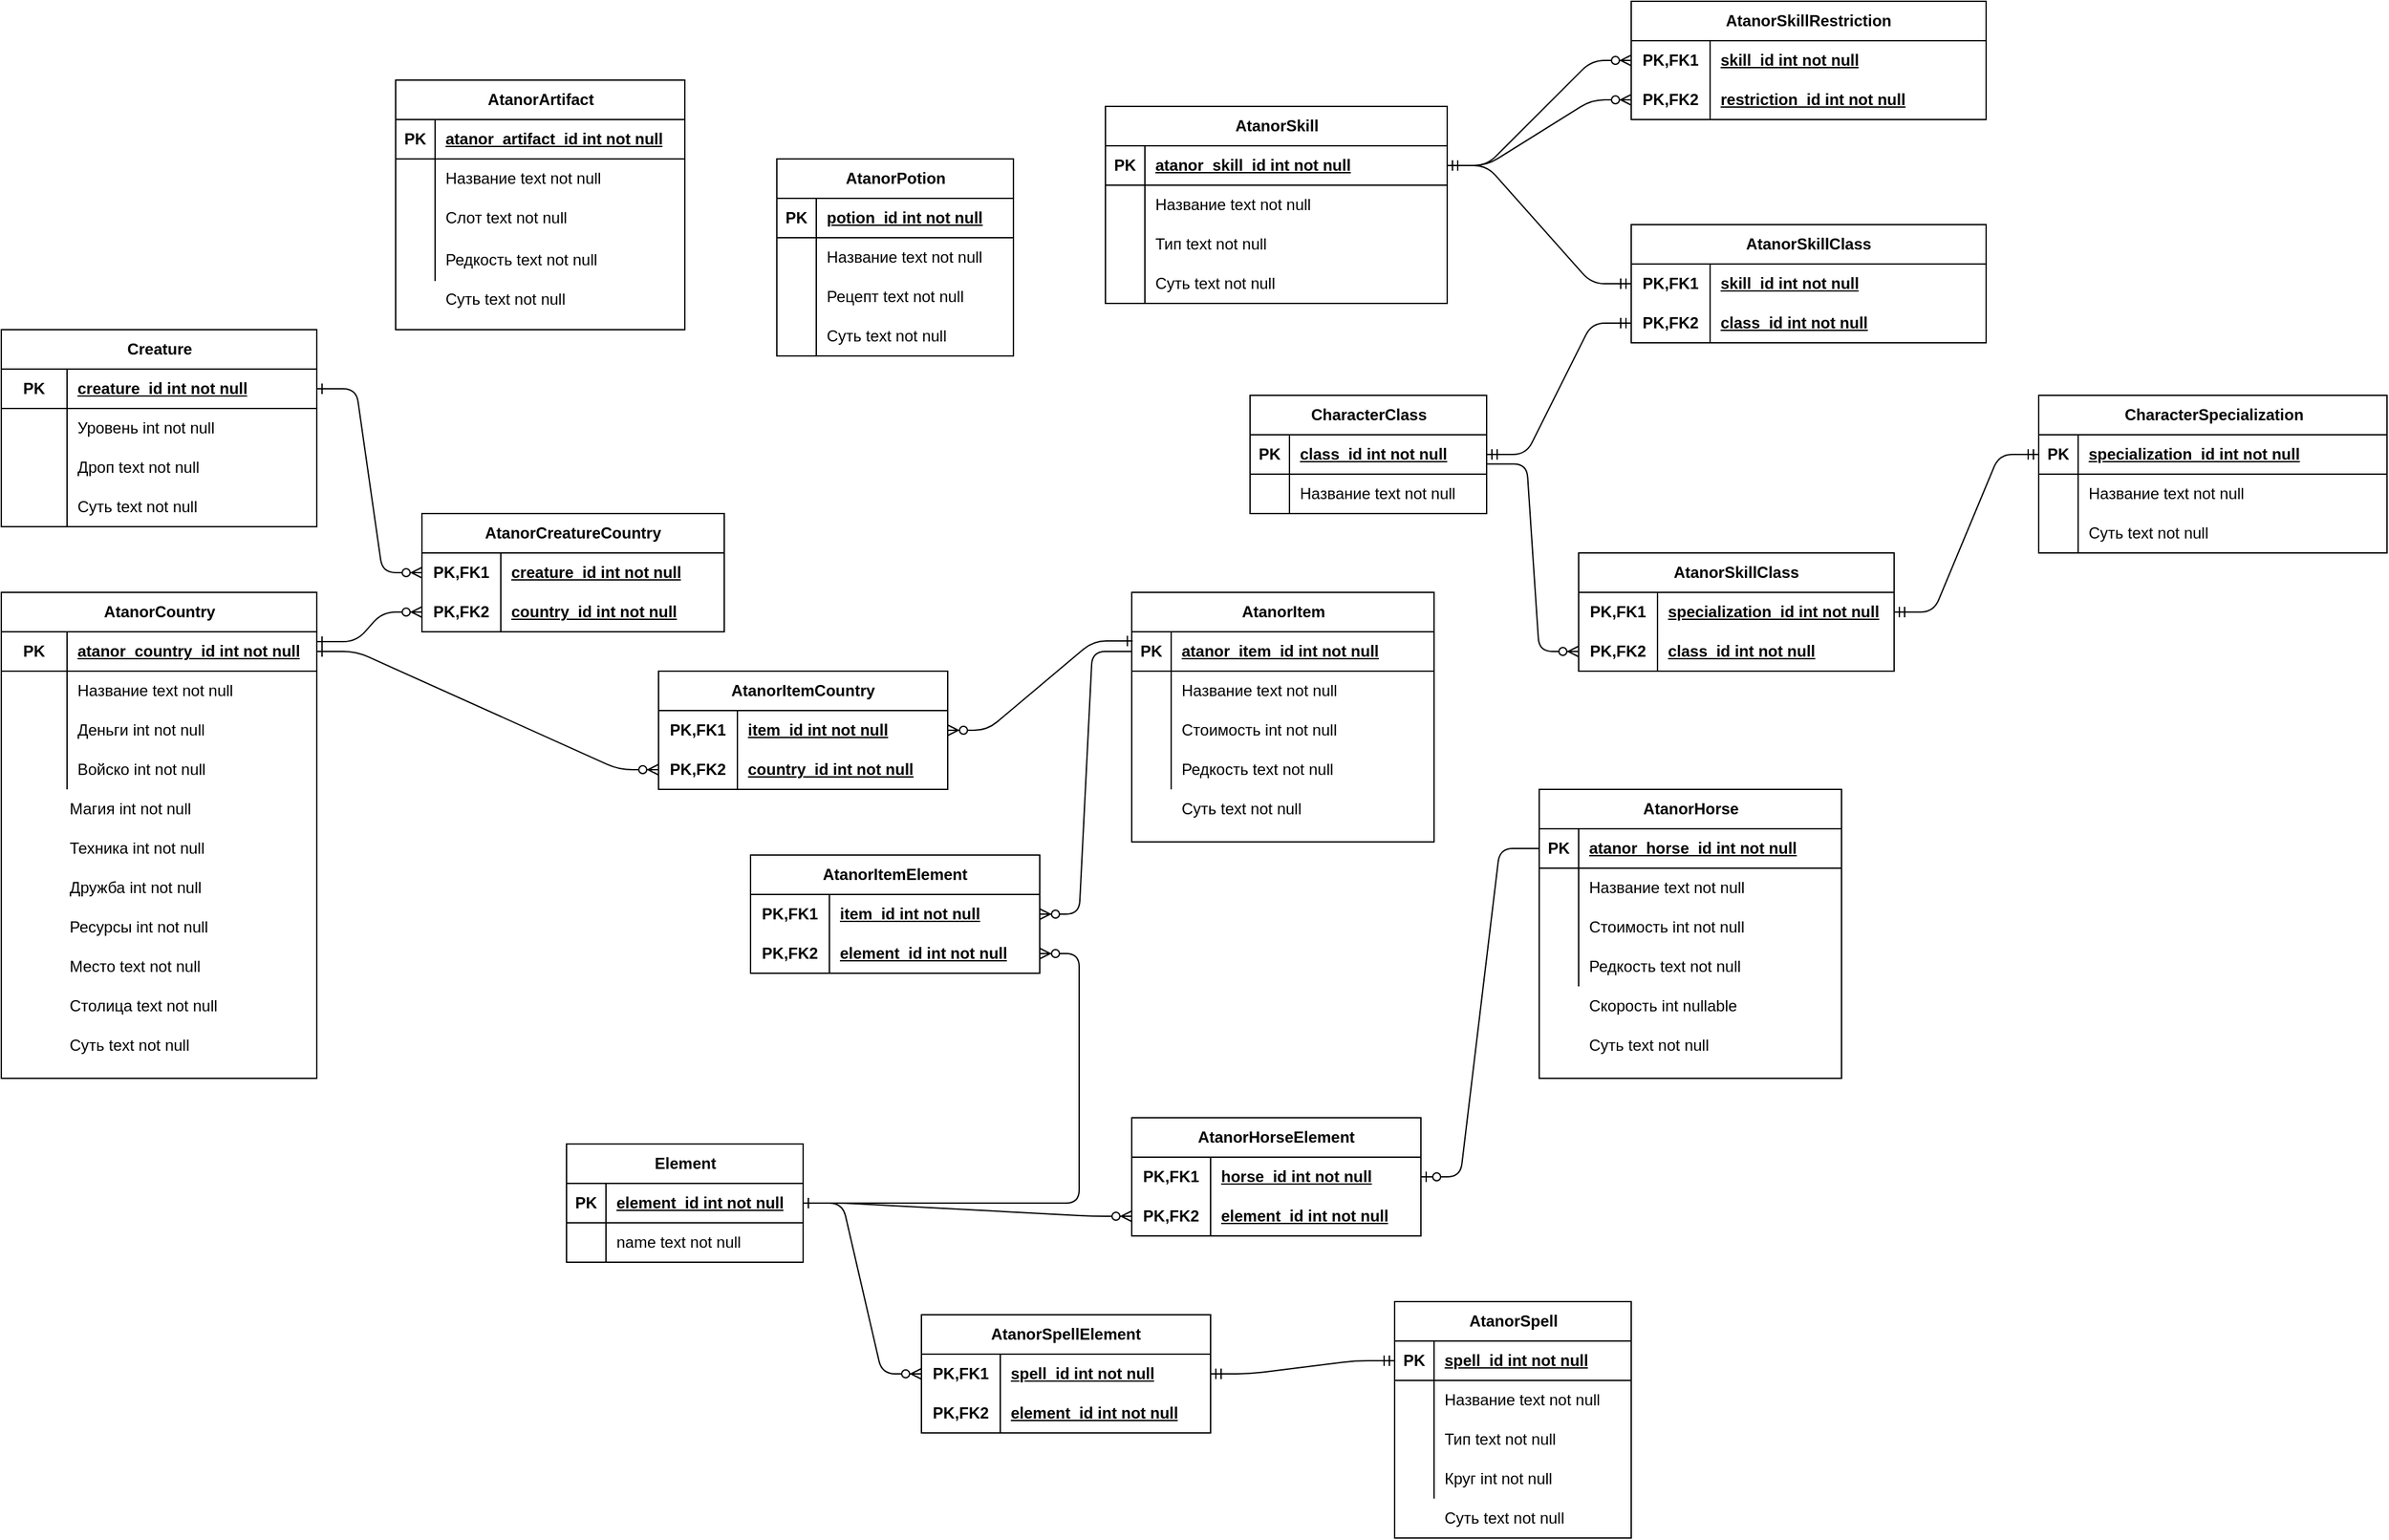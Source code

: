 <mxfile version="24.5.3" type="device">
  <diagram id="R2lEEEUBdFMjLlhIrx00" name="Page-1">
    <mxGraphModel dx="1909" dy="1544" grid="1" gridSize="10" guides="1" tooltips="1" connect="1" arrows="1" fold="1" page="0" pageScale="1" pageWidth="850" pageHeight="1100" math="0" shadow="0" extFonts="Permanent Marker^https://fonts.googleapis.com/css?family=Permanent+Marker">
      <root>
        <mxCell id="0" />
        <mxCell id="1" parent="0" />
        <mxCell id="TgIn4Q3uCWL_fR59CmBm-15" value="" style="group" vertex="1" connectable="0" parent="1">
          <mxGeometry x="490" y="-240" width="220" height="190" as="geometry" />
        </mxCell>
        <mxCell id="TgIn4Q3uCWL_fR59CmBm-1" value="AtanorArtifact" style="shape=table;startSize=30;container=1;collapsible=1;childLayout=tableLayout;fixedRows=1;rowLines=0;fontStyle=1;align=center;resizeLast=1;html=1;" vertex="1" parent="TgIn4Q3uCWL_fR59CmBm-15">
          <mxGeometry width="220" height="190" as="geometry" />
        </mxCell>
        <mxCell id="TgIn4Q3uCWL_fR59CmBm-2" value="" style="shape=tableRow;horizontal=0;startSize=0;swimlaneHead=0;swimlaneBody=0;fillColor=none;collapsible=0;dropTarget=0;points=[[0,0.5],[1,0.5]];portConstraint=eastwest;top=0;left=0;right=0;bottom=1;" vertex="1" parent="TgIn4Q3uCWL_fR59CmBm-1">
          <mxGeometry y="30" width="220" height="30" as="geometry" />
        </mxCell>
        <mxCell id="TgIn4Q3uCWL_fR59CmBm-3" value="PK" style="shape=partialRectangle;connectable=0;fillColor=none;top=0;left=0;bottom=0;right=0;fontStyle=1;overflow=hidden;whiteSpace=wrap;html=1;" vertex="1" parent="TgIn4Q3uCWL_fR59CmBm-2">
          <mxGeometry width="30" height="30" as="geometry">
            <mxRectangle width="30" height="30" as="alternateBounds" />
          </mxGeometry>
        </mxCell>
        <mxCell id="TgIn4Q3uCWL_fR59CmBm-4" value="atanor_artifact_id int not null" style="shape=partialRectangle;connectable=0;fillColor=none;top=0;left=0;bottom=0;right=0;align=left;spacingLeft=6;fontStyle=5;overflow=hidden;whiteSpace=wrap;html=1;" vertex="1" parent="TgIn4Q3uCWL_fR59CmBm-2">
          <mxGeometry x="30" width="190" height="30" as="geometry">
            <mxRectangle width="190" height="30" as="alternateBounds" />
          </mxGeometry>
        </mxCell>
        <mxCell id="TgIn4Q3uCWL_fR59CmBm-5" value="" style="shape=tableRow;horizontal=0;startSize=0;swimlaneHead=0;swimlaneBody=0;fillColor=none;collapsible=0;dropTarget=0;points=[[0,0.5],[1,0.5]];portConstraint=eastwest;top=0;left=0;right=0;bottom=0;" vertex="1" parent="TgIn4Q3uCWL_fR59CmBm-1">
          <mxGeometry y="60" width="220" height="30" as="geometry" />
        </mxCell>
        <mxCell id="TgIn4Q3uCWL_fR59CmBm-6" value="" style="shape=partialRectangle;connectable=0;fillColor=none;top=0;left=0;bottom=0;right=0;editable=1;overflow=hidden;whiteSpace=wrap;html=1;" vertex="1" parent="TgIn4Q3uCWL_fR59CmBm-5">
          <mxGeometry width="30" height="30" as="geometry">
            <mxRectangle width="30" height="30" as="alternateBounds" />
          </mxGeometry>
        </mxCell>
        <mxCell id="TgIn4Q3uCWL_fR59CmBm-7" value="Название text not null" style="shape=partialRectangle;connectable=0;fillColor=none;top=0;left=0;bottom=0;right=0;align=left;spacingLeft=6;overflow=hidden;whiteSpace=wrap;html=1;" vertex="1" parent="TgIn4Q3uCWL_fR59CmBm-5">
          <mxGeometry x="30" width="190" height="30" as="geometry">
            <mxRectangle width="190" height="30" as="alternateBounds" />
          </mxGeometry>
        </mxCell>
        <mxCell id="TgIn4Q3uCWL_fR59CmBm-8" value="" style="shape=tableRow;horizontal=0;startSize=0;swimlaneHead=0;swimlaneBody=0;fillColor=none;collapsible=0;dropTarget=0;points=[[0,0.5],[1,0.5]];portConstraint=eastwest;top=0;left=0;right=0;bottom=0;" vertex="1" parent="TgIn4Q3uCWL_fR59CmBm-1">
          <mxGeometry y="90" width="220" height="30" as="geometry" />
        </mxCell>
        <mxCell id="TgIn4Q3uCWL_fR59CmBm-9" value="" style="shape=partialRectangle;connectable=0;fillColor=none;top=0;left=0;bottom=0;right=0;editable=1;overflow=hidden;whiteSpace=wrap;html=1;" vertex="1" parent="TgIn4Q3uCWL_fR59CmBm-8">
          <mxGeometry width="30" height="30" as="geometry">
            <mxRectangle width="30" height="30" as="alternateBounds" />
          </mxGeometry>
        </mxCell>
        <mxCell id="TgIn4Q3uCWL_fR59CmBm-10" value="Слот text not null" style="shape=partialRectangle;connectable=0;fillColor=none;top=0;left=0;bottom=0;right=0;align=left;spacingLeft=6;overflow=hidden;whiteSpace=wrap;html=1;" vertex="1" parent="TgIn4Q3uCWL_fR59CmBm-8">
          <mxGeometry x="30" width="190" height="30" as="geometry">
            <mxRectangle width="190" height="30" as="alternateBounds" />
          </mxGeometry>
        </mxCell>
        <mxCell id="TgIn4Q3uCWL_fR59CmBm-11" value="" style="shape=tableRow;horizontal=0;startSize=0;swimlaneHead=0;swimlaneBody=0;fillColor=none;collapsible=0;dropTarget=0;points=[[0,0.5],[1,0.5]];portConstraint=eastwest;top=0;left=0;right=0;bottom=0;" vertex="1" parent="TgIn4Q3uCWL_fR59CmBm-1">
          <mxGeometry y="120" width="220" height="33" as="geometry" />
        </mxCell>
        <mxCell id="TgIn4Q3uCWL_fR59CmBm-12" value="" style="shape=partialRectangle;connectable=0;fillColor=none;top=0;left=0;bottom=0;right=0;editable=1;overflow=hidden;whiteSpace=wrap;html=1;" vertex="1" parent="TgIn4Q3uCWL_fR59CmBm-11">
          <mxGeometry width="30" height="33" as="geometry">
            <mxRectangle width="30" height="33" as="alternateBounds" />
          </mxGeometry>
        </mxCell>
        <mxCell id="TgIn4Q3uCWL_fR59CmBm-13" value="Редкость text not null" style="shape=partialRectangle;connectable=0;fillColor=none;top=0;left=0;bottom=0;right=0;align=left;spacingLeft=6;overflow=hidden;whiteSpace=wrap;html=1;" vertex="1" parent="TgIn4Q3uCWL_fR59CmBm-11">
          <mxGeometry x="30" width="190" height="33" as="geometry">
            <mxRectangle width="190" height="33" as="alternateBounds" />
          </mxGeometry>
        </mxCell>
        <mxCell id="TgIn4Q3uCWL_fR59CmBm-14" value="Суть text not null&lt;span style=&quot;white-space: pre;&quot;&gt;&#x9;&lt;/span&gt;" style="shape=partialRectangle;connectable=0;fillColor=none;top=0;left=0;bottom=0;right=0;align=left;spacingLeft=6;overflow=hidden;whiteSpace=wrap;html=1;" vertex="1" parent="TgIn4Q3uCWL_fR59CmBm-15">
          <mxGeometry x="30" y="153" width="190" height="27" as="geometry">
            <mxRectangle width="150" height="30" as="alternateBounds" />
          </mxGeometry>
        </mxCell>
        <mxCell id="TgIn4Q3uCWL_fR59CmBm-16" value="Creature" style="shape=table;startSize=30;container=1;collapsible=1;childLayout=tableLayout;fixedRows=1;rowLines=0;fontStyle=1;align=center;resizeLast=1;html=1;" vertex="1" parent="1">
          <mxGeometry x="190" y="-50" width="240" height="150" as="geometry">
            <mxRectangle x="430" y="10" width="90" height="30" as="alternateBounds" />
          </mxGeometry>
        </mxCell>
        <mxCell id="TgIn4Q3uCWL_fR59CmBm-17" value="" style="shape=tableRow;horizontal=0;startSize=0;swimlaneHead=0;swimlaneBody=0;fillColor=none;collapsible=0;dropTarget=0;points=[[0,0.5],[1,0.5]];portConstraint=eastwest;top=0;left=0;right=0;bottom=1;" vertex="1" parent="TgIn4Q3uCWL_fR59CmBm-16">
          <mxGeometry y="30" width="240" height="30" as="geometry" />
        </mxCell>
        <mxCell id="TgIn4Q3uCWL_fR59CmBm-18" value="PK" style="shape=partialRectangle;connectable=0;fillColor=none;top=0;left=0;bottom=0;right=0;fontStyle=1;overflow=hidden;whiteSpace=wrap;html=1;" vertex="1" parent="TgIn4Q3uCWL_fR59CmBm-17">
          <mxGeometry width="50" height="30" as="geometry">
            <mxRectangle width="50" height="30" as="alternateBounds" />
          </mxGeometry>
        </mxCell>
        <mxCell id="TgIn4Q3uCWL_fR59CmBm-19" value="creature_id int not null" style="shape=partialRectangle;connectable=0;fillColor=none;top=0;left=0;bottom=0;right=0;align=left;spacingLeft=6;fontStyle=5;overflow=hidden;whiteSpace=wrap;html=1;" vertex="1" parent="TgIn4Q3uCWL_fR59CmBm-17">
          <mxGeometry x="50" width="190" height="30" as="geometry">
            <mxRectangle width="190" height="30" as="alternateBounds" />
          </mxGeometry>
        </mxCell>
        <mxCell id="TgIn4Q3uCWL_fR59CmBm-20" value="" style="shape=tableRow;horizontal=0;startSize=0;swimlaneHead=0;swimlaneBody=0;fillColor=none;collapsible=0;dropTarget=0;points=[[0,0.5],[1,0.5]];portConstraint=eastwest;top=0;left=0;right=0;bottom=0;" vertex="1" parent="TgIn4Q3uCWL_fR59CmBm-16">
          <mxGeometry y="60" width="240" height="30" as="geometry" />
        </mxCell>
        <mxCell id="TgIn4Q3uCWL_fR59CmBm-21" value="" style="shape=partialRectangle;connectable=0;fillColor=none;top=0;left=0;bottom=0;right=0;editable=1;overflow=hidden;whiteSpace=wrap;html=1;" vertex="1" parent="TgIn4Q3uCWL_fR59CmBm-20">
          <mxGeometry width="50" height="30" as="geometry">
            <mxRectangle width="50" height="30" as="alternateBounds" />
          </mxGeometry>
        </mxCell>
        <mxCell id="TgIn4Q3uCWL_fR59CmBm-22" value="Уровень int not null" style="shape=partialRectangle;connectable=0;fillColor=none;top=0;left=0;bottom=0;right=0;align=left;spacingLeft=6;overflow=hidden;whiteSpace=wrap;html=1;" vertex="1" parent="TgIn4Q3uCWL_fR59CmBm-20">
          <mxGeometry x="50" width="190" height="30" as="geometry">
            <mxRectangle width="190" height="30" as="alternateBounds" />
          </mxGeometry>
        </mxCell>
        <mxCell id="TgIn4Q3uCWL_fR59CmBm-23" value="" style="shape=tableRow;horizontal=0;startSize=0;swimlaneHead=0;swimlaneBody=0;fillColor=none;collapsible=0;dropTarget=0;points=[[0,0.5],[1,0.5]];portConstraint=eastwest;top=0;left=0;right=0;bottom=0;" vertex="1" parent="TgIn4Q3uCWL_fR59CmBm-16">
          <mxGeometry y="90" width="240" height="30" as="geometry" />
        </mxCell>
        <mxCell id="TgIn4Q3uCWL_fR59CmBm-24" value="" style="shape=partialRectangle;connectable=0;fillColor=none;top=0;left=0;bottom=0;right=0;editable=1;overflow=hidden;whiteSpace=wrap;html=1;" vertex="1" parent="TgIn4Q3uCWL_fR59CmBm-23">
          <mxGeometry width="50" height="30" as="geometry">
            <mxRectangle width="50" height="30" as="alternateBounds" />
          </mxGeometry>
        </mxCell>
        <mxCell id="TgIn4Q3uCWL_fR59CmBm-25" value="Дроп text not null" style="shape=partialRectangle;connectable=0;fillColor=none;top=0;left=0;bottom=0;right=0;align=left;spacingLeft=6;overflow=hidden;whiteSpace=wrap;html=1;" vertex="1" parent="TgIn4Q3uCWL_fR59CmBm-23">
          <mxGeometry x="50" width="190" height="30" as="geometry">
            <mxRectangle width="190" height="30" as="alternateBounds" />
          </mxGeometry>
        </mxCell>
        <mxCell id="TgIn4Q3uCWL_fR59CmBm-26" value="" style="shape=tableRow;horizontal=0;startSize=0;swimlaneHead=0;swimlaneBody=0;fillColor=none;collapsible=0;dropTarget=0;points=[[0,0.5],[1,0.5]];portConstraint=eastwest;top=0;left=0;right=0;bottom=0;" vertex="1" parent="TgIn4Q3uCWL_fR59CmBm-16">
          <mxGeometry y="120" width="240" height="30" as="geometry" />
        </mxCell>
        <mxCell id="TgIn4Q3uCWL_fR59CmBm-27" value="" style="shape=partialRectangle;connectable=0;fillColor=none;top=0;left=0;bottom=0;right=0;editable=1;overflow=hidden;whiteSpace=wrap;html=1;" vertex="1" parent="TgIn4Q3uCWL_fR59CmBm-26">
          <mxGeometry width="50" height="30" as="geometry">
            <mxRectangle width="50" height="30" as="alternateBounds" />
          </mxGeometry>
        </mxCell>
        <mxCell id="TgIn4Q3uCWL_fR59CmBm-28" value="Суть text not null" style="shape=partialRectangle;connectable=0;fillColor=none;top=0;left=0;bottom=0;right=0;align=left;spacingLeft=6;overflow=hidden;whiteSpace=wrap;html=1;" vertex="1" parent="TgIn4Q3uCWL_fR59CmBm-26">
          <mxGeometry x="50" width="190" height="30" as="geometry">
            <mxRectangle width="190" height="30" as="alternateBounds" />
          </mxGeometry>
        </mxCell>
        <mxCell id="TgIn4Q3uCWL_fR59CmBm-65" value="" style="group" vertex="1" connectable="0" parent="1">
          <mxGeometry x="190" y="150" width="240" height="370" as="geometry" />
        </mxCell>
        <mxCell id="TgIn4Q3uCWL_fR59CmBm-61" value="" style="group;movable=1;resizable=1;rotatable=1;deletable=1;editable=1;locked=0;connectable=1;" vertex="1" connectable="0" parent="TgIn4Q3uCWL_fR59CmBm-65">
          <mxGeometry width="240" height="370" as="geometry" />
        </mxCell>
        <mxCell id="TgIn4Q3uCWL_fR59CmBm-42" value="AtanorCountry" style="shape=table;startSize=30;container=1;collapsible=1;childLayout=tableLayout;fixedRows=1;rowLines=0;fontStyle=1;align=center;resizeLast=1;html=1;movable=1;resizable=1;rotatable=1;deletable=1;editable=1;locked=0;connectable=1;" vertex="1" parent="TgIn4Q3uCWL_fR59CmBm-61">
          <mxGeometry width="240" height="370" as="geometry" />
        </mxCell>
        <mxCell id="TgIn4Q3uCWL_fR59CmBm-43" value="" style="shape=tableRow;horizontal=0;startSize=0;swimlaneHead=0;swimlaneBody=0;fillColor=none;collapsible=0;dropTarget=0;points=[[0,0.5],[1,0.5]];portConstraint=eastwest;top=0;left=0;right=0;bottom=1;movable=1;resizable=1;rotatable=1;deletable=1;editable=1;locked=0;connectable=1;" vertex="1" parent="TgIn4Q3uCWL_fR59CmBm-42">
          <mxGeometry y="30" width="240" height="30" as="geometry" />
        </mxCell>
        <mxCell id="TgIn4Q3uCWL_fR59CmBm-44" value="PK" style="shape=partialRectangle;connectable=1;fillColor=none;top=0;left=0;bottom=0;right=0;fontStyle=1;overflow=hidden;whiteSpace=wrap;html=1;movable=1;resizable=1;rotatable=1;deletable=1;editable=1;locked=0;" vertex="1" parent="TgIn4Q3uCWL_fR59CmBm-43">
          <mxGeometry width="50" height="30" as="geometry">
            <mxRectangle width="50" height="30" as="alternateBounds" />
          </mxGeometry>
        </mxCell>
        <mxCell id="TgIn4Q3uCWL_fR59CmBm-45" value="atanor_country_id int not null" style="shape=partialRectangle;connectable=1;fillColor=none;top=0;left=0;bottom=0;right=0;align=left;spacingLeft=6;fontStyle=5;overflow=hidden;whiteSpace=wrap;html=1;movable=1;resizable=1;rotatable=1;deletable=1;editable=1;locked=0;" vertex="1" parent="TgIn4Q3uCWL_fR59CmBm-43">
          <mxGeometry x="50" width="190" height="30" as="geometry">
            <mxRectangle width="190" height="30" as="alternateBounds" />
          </mxGeometry>
        </mxCell>
        <mxCell id="TgIn4Q3uCWL_fR59CmBm-46" value="" style="shape=tableRow;horizontal=0;startSize=0;swimlaneHead=0;swimlaneBody=0;fillColor=none;collapsible=0;dropTarget=0;points=[[0,0.5],[1,0.5]];portConstraint=eastwest;top=0;left=0;right=0;bottom=0;movable=1;resizable=1;rotatable=1;deletable=1;editable=1;locked=0;connectable=1;" vertex="1" parent="TgIn4Q3uCWL_fR59CmBm-42">
          <mxGeometry y="60" width="240" height="30" as="geometry" />
        </mxCell>
        <mxCell id="TgIn4Q3uCWL_fR59CmBm-47" value="" style="shape=partialRectangle;connectable=1;fillColor=none;top=0;left=0;bottom=0;right=0;editable=1;overflow=hidden;whiteSpace=wrap;html=1;movable=1;resizable=1;rotatable=1;deletable=1;locked=0;" vertex="1" parent="TgIn4Q3uCWL_fR59CmBm-46">
          <mxGeometry width="50" height="30" as="geometry">
            <mxRectangle width="50" height="30" as="alternateBounds" />
          </mxGeometry>
        </mxCell>
        <mxCell id="TgIn4Q3uCWL_fR59CmBm-48" value="Название text not null" style="shape=partialRectangle;connectable=1;fillColor=none;top=0;left=0;bottom=0;right=0;align=left;spacingLeft=6;overflow=hidden;whiteSpace=wrap;html=1;movable=1;resizable=1;rotatable=1;deletable=1;editable=1;locked=0;" vertex="1" parent="TgIn4Q3uCWL_fR59CmBm-46">
          <mxGeometry x="50" width="190" height="30" as="geometry">
            <mxRectangle width="190" height="30" as="alternateBounds" />
          </mxGeometry>
        </mxCell>
        <mxCell id="TgIn4Q3uCWL_fR59CmBm-49" value="" style="shape=tableRow;horizontal=0;startSize=0;swimlaneHead=0;swimlaneBody=0;fillColor=none;collapsible=0;dropTarget=0;points=[[0,0.5],[1,0.5]];portConstraint=eastwest;top=0;left=0;right=0;bottom=0;movable=1;resizable=1;rotatable=1;deletable=1;editable=1;locked=0;connectable=1;" vertex="1" parent="TgIn4Q3uCWL_fR59CmBm-42">
          <mxGeometry y="90" width="240" height="30" as="geometry" />
        </mxCell>
        <mxCell id="TgIn4Q3uCWL_fR59CmBm-50" value="" style="shape=partialRectangle;connectable=1;fillColor=none;top=0;left=0;bottom=0;right=0;editable=1;overflow=hidden;whiteSpace=wrap;html=1;movable=1;resizable=1;rotatable=1;deletable=1;locked=0;" vertex="1" parent="TgIn4Q3uCWL_fR59CmBm-49">
          <mxGeometry width="50" height="30" as="geometry">
            <mxRectangle width="50" height="30" as="alternateBounds" />
          </mxGeometry>
        </mxCell>
        <mxCell id="TgIn4Q3uCWL_fR59CmBm-51" value="Деньги int not null" style="shape=partialRectangle;connectable=1;fillColor=none;top=0;left=0;bottom=0;right=0;align=left;spacingLeft=6;overflow=hidden;whiteSpace=wrap;html=1;movable=1;resizable=1;rotatable=1;deletable=1;editable=1;locked=0;" vertex="1" parent="TgIn4Q3uCWL_fR59CmBm-49">
          <mxGeometry x="50" width="190" height="30" as="geometry">
            <mxRectangle width="190" height="30" as="alternateBounds" />
          </mxGeometry>
        </mxCell>
        <mxCell id="TgIn4Q3uCWL_fR59CmBm-52" value="" style="shape=tableRow;horizontal=0;startSize=0;swimlaneHead=0;swimlaneBody=0;fillColor=none;collapsible=0;dropTarget=0;points=[[0,0.5],[1,0.5]];portConstraint=eastwest;top=0;left=0;right=0;bottom=0;movable=1;resizable=1;rotatable=1;deletable=1;editable=1;locked=0;connectable=1;" vertex="1" parent="TgIn4Q3uCWL_fR59CmBm-42">
          <mxGeometry y="120" width="240" height="30" as="geometry" />
        </mxCell>
        <mxCell id="TgIn4Q3uCWL_fR59CmBm-53" value="" style="shape=partialRectangle;connectable=1;fillColor=none;top=0;left=0;bottom=0;right=0;editable=1;overflow=hidden;whiteSpace=wrap;html=1;movable=1;resizable=1;rotatable=1;deletable=1;locked=0;" vertex="1" parent="TgIn4Q3uCWL_fR59CmBm-52">
          <mxGeometry width="50" height="30" as="geometry">
            <mxRectangle width="50" height="30" as="alternateBounds" />
          </mxGeometry>
        </mxCell>
        <mxCell id="TgIn4Q3uCWL_fR59CmBm-54" value="Войско int not null" style="shape=partialRectangle;connectable=1;fillColor=none;top=0;left=0;bottom=0;right=0;align=left;spacingLeft=6;overflow=hidden;whiteSpace=wrap;html=1;movable=1;resizable=1;rotatable=1;deletable=1;editable=1;locked=0;" vertex="1" parent="TgIn4Q3uCWL_fR59CmBm-52">
          <mxGeometry x="50" width="190" height="30" as="geometry">
            <mxRectangle width="190" height="30" as="alternateBounds" />
          </mxGeometry>
        </mxCell>
        <mxCell id="TgIn4Q3uCWL_fR59CmBm-55" value="Магия int not null" style="shape=partialRectangle;connectable=1;fillColor=none;top=0;left=0;bottom=0;right=0;align=left;spacingLeft=6;overflow=hidden;whiteSpace=wrap;html=1;movable=1;resizable=1;rotatable=1;deletable=1;editable=1;locked=0;" vertex="1" parent="TgIn4Q3uCWL_fR59CmBm-61">
          <mxGeometry x="44.444" y="150" width="195.556" height="30" as="geometry">
            <mxRectangle width="220" height="30" as="alternateBounds" />
          </mxGeometry>
        </mxCell>
        <mxCell id="TgIn4Q3uCWL_fR59CmBm-56" value="Техника int not null" style="shape=partialRectangle;connectable=1;fillColor=none;top=0;left=0;bottom=0;right=0;align=left;spacingLeft=6;overflow=hidden;whiteSpace=wrap;html=1;movable=1;resizable=1;rotatable=1;deletable=1;editable=1;locked=0;" vertex="1" parent="TgIn4Q3uCWL_fR59CmBm-61">
          <mxGeometry x="44.444" y="180" width="195.556" height="30" as="geometry">
            <mxRectangle width="220" height="30" as="alternateBounds" />
          </mxGeometry>
        </mxCell>
        <mxCell id="TgIn4Q3uCWL_fR59CmBm-57" value="Дружба int not null" style="shape=partialRectangle;connectable=1;fillColor=none;top=0;left=0;bottom=0;right=0;align=left;spacingLeft=6;overflow=hidden;whiteSpace=wrap;html=1;movable=1;resizable=1;rotatable=1;deletable=1;editable=1;locked=0;" vertex="1" parent="TgIn4Q3uCWL_fR59CmBm-61">
          <mxGeometry x="44.444" y="210" width="195.556" height="30" as="geometry">
            <mxRectangle width="220" height="30" as="alternateBounds" />
          </mxGeometry>
        </mxCell>
        <mxCell id="TgIn4Q3uCWL_fR59CmBm-58" value="Ресурсы int not null" style="shape=partialRectangle;connectable=1;fillColor=none;top=0;left=0;bottom=0;right=0;align=left;spacingLeft=6;overflow=hidden;whiteSpace=wrap;html=1;movable=1;resizable=1;rotatable=1;deletable=1;editable=1;locked=0;" vertex="1" parent="TgIn4Q3uCWL_fR59CmBm-61">
          <mxGeometry x="44.444" y="240" width="195.556" height="30" as="geometry">
            <mxRectangle width="220" height="30" as="alternateBounds" />
          </mxGeometry>
        </mxCell>
        <mxCell id="TgIn4Q3uCWL_fR59CmBm-62" value="Место text not null" style="shape=partialRectangle;connectable=1;fillColor=none;top=0;left=0;bottom=0;right=0;align=left;spacingLeft=6;overflow=hidden;whiteSpace=wrap;html=1;movable=1;resizable=1;rotatable=1;deletable=1;editable=1;locked=0;" vertex="1" parent="TgIn4Q3uCWL_fR59CmBm-65">
          <mxGeometry x="44.444" y="270" width="195.556" height="30" as="geometry">
            <mxRectangle width="220" height="30" as="alternateBounds" />
          </mxGeometry>
        </mxCell>
        <mxCell id="TgIn4Q3uCWL_fR59CmBm-63" value="Столица text not null" style="shape=partialRectangle;connectable=1;fillColor=none;top=0;left=0;bottom=0;right=0;align=left;spacingLeft=6;overflow=hidden;whiteSpace=wrap;html=1;movable=1;resizable=1;rotatable=1;deletable=1;editable=1;locked=0;" vertex="1" parent="TgIn4Q3uCWL_fR59CmBm-65">
          <mxGeometry x="44.444" y="300" width="195.556" height="30" as="geometry">
            <mxRectangle width="220" height="30" as="alternateBounds" />
          </mxGeometry>
        </mxCell>
        <mxCell id="TgIn4Q3uCWL_fR59CmBm-64" value="Суть text not null" style="shape=partialRectangle;connectable=1;fillColor=none;top=0;left=0;bottom=0;right=0;align=left;spacingLeft=6;overflow=hidden;whiteSpace=wrap;html=1;movable=1;resizable=1;rotatable=1;deletable=1;editable=1;locked=0;" vertex="1" parent="TgIn4Q3uCWL_fR59CmBm-65">
          <mxGeometry x="44.444" y="330" width="195.556" height="30" as="geometry">
            <mxRectangle width="220" height="30" as="alternateBounds" />
          </mxGeometry>
        </mxCell>
        <mxCell id="TgIn4Q3uCWL_fR59CmBm-66" value="AtanorCreatureCountry" style="shape=table;startSize=30;container=1;collapsible=1;childLayout=tableLayout;fixedRows=1;rowLines=0;fontStyle=1;align=center;resizeLast=1;html=1;whiteSpace=wrap;" vertex="1" parent="1">
          <mxGeometry x="510" y="90" width="230" height="90" as="geometry" />
        </mxCell>
        <mxCell id="TgIn4Q3uCWL_fR59CmBm-67" value="" style="shape=tableRow;horizontal=0;startSize=0;swimlaneHead=0;swimlaneBody=0;fillColor=none;collapsible=0;dropTarget=0;points=[[0,0.5],[1,0.5]];portConstraint=eastwest;top=0;left=0;right=0;bottom=0;html=1;" vertex="1" parent="TgIn4Q3uCWL_fR59CmBm-66">
          <mxGeometry y="30" width="230" height="30" as="geometry" />
        </mxCell>
        <mxCell id="TgIn4Q3uCWL_fR59CmBm-68" value="PK,FK1" style="shape=partialRectangle;connectable=0;fillColor=none;top=0;left=0;bottom=0;right=0;fontStyle=1;overflow=hidden;html=1;whiteSpace=wrap;" vertex="1" parent="TgIn4Q3uCWL_fR59CmBm-67">
          <mxGeometry width="60" height="30" as="geometry">
            <mxRectangle width="60" height="30" as="alternateBounds" />
          </mxGeometry>
        </mxCell>
        <mxCell id="TgIn4Q3uCWL_fR59CmBm-69" value="creature_id int not null" style="shape=partialRectangle;connectable=0;fillColor=none;top=0;left=0;bottom=0;right=0;align=left;spacingLeft=6;fontStyle=5;overflow=hidden;html=1;whiteSpace=wrap;" vertex="1" parent="TgIn4Q3uCWL_fR59CmBm-67">
          <mxGeometry x="60" width="170" height="30" as="geometry">
            <mxRectangle width="170" height="30" as="alternateBounds" />
          </mxGeometry>
        </mxCell>
        <mxCell id="TgIn4Q3uCWL_fR59CmBm-70" value="" style="shape=tableRow;horizontal=0;startSize=0;swimlaneHead=0;swimlaneBody=0;fillColor=none;collapsible=0;dropTarget=0;points=[[0,0.5],[1,0.5]];portConstraint=eastwest;top=0;left=0;right=0;bottom=1;html=1;" vertex="1" parent="TgIn4Q3uCWL_fR59CmBm-66">
          <mxGeometry y="60" width="230" height="30" as="geometry" />
        </mxCell>
        <mxCell id="TgIn4Q3uCWL_fR59CmBm-71" value="PK,FK2" style="shape=partialRectangle;connectable=0;fillColor=none;top=0;left=0;bottom=0;right=0;fontStyle=1;overflow=hidden;html=1;whiteSpace=wrap;" vertex="1" parent="TgIn4Q3uCWL_fR59CmBm-70">
          <mxGeometry width="60" height="30" as="geometry">
            <mxRectangle width="60" height="30" as="alternateBounds" />
          </mxGeometry>
        </mxCell>
        <mxCell id="TgIn4Q3uCWL_fR59CmBm-72" value="country_id int not null" style="shape=partialRectangle;connectable=0;fillColor=none;top=0;left=0;bottom=0;right=0;align=left;spacingLeft=6;fontStyle=5;overflow=hidden;html=1;whiteSpace=wrap;" vertex="1" parent="TgIn4Q3uCWL_fR59CmBm-70">
          <mxGeometry x="60" width="170" height="30" as="geometry">
            <mxRectangle width="170" height="30" as="alternateBounds" />
          </mxGeometry>
        </mxCell>
        <mxCell id="TgIn4Q3uCWL_fR59CmBm-88" value="" style="edgeStyle=entityRelationEdgeStyle;endArrow=ERzeroToMany;startArrow=ERone;endFill=1;startFill=0;exitX=1;exitY=0.5;exitDx=0;exitDy=0;entryX=0;entryY=0.5;entryDx=0;entryDy=0;" edge="1" parent="1" source="TgIn4Q3uCWL_fR59CmBm-17" target="TgIn4Q3uCWL_fR59CmBm-67">
          <mxGeometry width="100" height="100" relative="1" as="geometry">
            <mxPoint x="640" y="-70" as="sourcePoint" />
            <mxPoint x="720" y="-40" as="targetPoint" />
            <Array as="points">
              <mxPoint x="730" y="-95" />
              <mxPoint x="730" y="-85" />
            </Array>
          </mxGeometry>
        </mxCell>
        <mxCell id="TgIn4Q3uCWL_fR59CmBm-89" value="" style="edgeStyle=entityRelationEdgeStyle;endArrow=ERzeroToMany;startArrow=ERone;endFill=1;startFill=0;exitX=1;exitY=0.25;exitDx=0;exitDy=0;entryX=0;entryY=0.5;entryDx=0;entryDy=0;" edge="1" parent="1" source="TgIn4Q3uCWL_fR59CmBm-45" target="TgIn4Q3uCWL_fR59CmBm-70">
          <mxGeometry width="100" height="100" relative="1" as="geometry">
            <mxPoint x="540" y="130" as="sourcePoint" />
            <mxPoint x="620" y="160" as="targetPoint" />
          </mxGeometry>
        </mxCell>
        <mxCell id="TgIn4Q3uCWL_fR59CmBm-90" value="Element" style="shape=table;startSize=30;container=1;collapsible=1;childLayout=tableLayout;fixedRows=1;rowLines=0;fontStyle=1;align=center;resizeLast=1;html=1;" vertex="1" parent="1">
          <mxGeometry x="620" y="570" width="180" height="90" as="geometry" />
        </mxCell>
        <mxCell id="TgIn4Q3uCWL_fR59CmBm-91" value="" style="shape=tableRow;horizontal=0;startSize=0;swimlaneHead=0;swimlaneBody=0;fillColor=none;collapsible=0;dropTarget=0;points=[[0,0.5],[1,0.5]];portConstraint=eastwest;top=0;left=0;right=0;bottom=1;" vertex="1" parent="TgIn4Q3uCWL_fR59CmBm-90">
          <mxGeometry y="30" width="180" height="30" as="geometry" />
        </mxCell>
        <mxCell id="TgIn4Q3uCWL_fR59CmBm-92" value="PK" style="shape=partialRectangle;connectable=0;fillColor=none;top=0;left=0;bottom=0;right=0;fontStyle=1;overflow=hidden;whiteSpace=wrap;html=1;" vertex="1" parent="TgIn4Q3uCWL_fR59CmBm-91">
          <mxGeometry width="30" height="30" as="geometry">
            <mxRectangle width="30" height="30" as="alternateBounds" />
          </mxGeometry>
        </mxCell>
        <mxCell id="TgIn4Q3uCWL_fR59CmBm-93" value="element_id int not null" style="shape=partialRectangle;connectable=0;fillColor=none;top=0;left=0;bottom=0;right=0;align=left;spacingLeft=6;fontStyle=5;overflow=hidden;whiteSpace=wrap;html=1;" vertex="1" parent="TgIn4Q3uCWL_fR59CmBm-91">
          <mxGeometry x="30" width="150" height="30" as="geometry">
            <mxRectangle width="150" height="30" as="alternateBounds" />
          </mxGeometry>
        </mxCell>
        <mxCell id="TgIn4Q3uCWL_fR59CmBm-94" value="" style="shape=tableRow;horizontal=0;startSize=0;swimlaneHead=0;swimlaneBody=0;fillColor=none;collapsible=0;dropTarget=0;points=[[0,0.5],[1,0.5]];portConstraint=eastwest;top=0;left=0;right=0;bottom=0;" vertex="1" parent="TgIn4Q3uCWL_fR59CmBm-90">
          <mxGeometry y="60" width="180" height="30" as="geometry" />
        </mxCell>
        <mxCell id="TgIn4Q3uCWL_fR59CmBm-95" value="" style="shape=partialRectangle;connectable=0;fillColor=none;top=0;left=0;bottom=0;right=0;editable=1;overflow=hidden;whiteSpace=wrap;html=1;" vertex="1" parent="TgIn4Q3uCWL_fR59CmBm-94">
          <mxGeometry width="30" height="30" as="geometry">
            <mxRectangle width="30" height="30" as="alternateBounds" />
          </mxGeometry>
        </mxCell>
        <mxCell id="TgIn4Q3uCWL_fR59CmBm-96" value="name text not null" style="shape=partialRectangle;connectable=0;fillColor=none;top=0;left=0;bottom=0;right=0;align=left;spacingLeft=6;overflow=hidden;whiteSpace=wrap;html=1;" vertex="1" parent="TgIn4Q3uCWL_fR59CmBm-94">
          <mxGeometry x="30" width="150" height="30" as="geometry">
            <mxRectangle width="150" height="30" as="alternateBounds" />
          </mxGeometry>
        </mxCell>
        <mxCell id="TgIn4Q3uCWL_fR59CmBm-134" value="" style="group" vertex="1" connectable="0" parent="1">
          <mxGeometry x="1360" y="300" width="230" height="230" as="geometry" />
        </mxCell>
        <mxCell id="TgIn4Q3uCWL_fR59CmBm-120" value="AtanorHorse" style="shape=table;startSize=30;container=1;collapsible=1;childLayout=tableLayout;fixedRows=1;rowLines=0;fontStyle=1;align=center;resizeLast=1;html=1;" vertex="1" parent="TgIn4Q3uCWL_fR59CmBm-134">
          <mxGeometry width="230" height="220" as="geometry" />
        </mxCell>
        <mxCell id="TgIn4Q3uCWL_fR59CmBm-121" value="" style="shape=tableRow;horizontal=0;startSize=0;swimlaneHead=0;swimlaneBody=0;fillColor=none;collapsible=0;dropTarget=0;points=[[0,0.5],[1,0.5]];portConstraint=eastwest;top=0;left=0;right=0;bottom=1;" vertex="1" parent="TgIn4Q3uCWL_fR59CmBm-120">
          <mxGeometry y="30" width="230" height="30" as="geometry" />
        </mxCell>
        <mxCell id="TgIn4Q3uCWL_fR59CmBm-122" value="PK" style="shape=partialRectangle;connectable=0;fillColor=none;top=0;left=0;bottom=0;right=0;fontStyle=1;overflow=hidden;whiteSpace=wrap;html=1;" vertex="1" parent="TgIn4Q3uCWL_fR59CmBm-121">
          <mxGeometry width="30" height="30" as="geometry">
            <mxRectangle width="30" height="30" as="alternateBounds" />
          </mxGeometry>
        </mxCell>
        <mxCell id="TgIn4Q3uCWL_fR59CmBm-123" value="atanor_horse_id int not null" style="shape=partialRectangle;connectable=0;fillColor=none;top=0;left=0;bottom=0;right=0;align=left;spacingLeft=6;fontStyle=5;overflow=hidden;whiteSpace=wrap;html=1;" vertex="1" parent="TgIn4Q3uCWL_fR59CmBm-121">
          <mxGeometry x="30" width="200" height="30" as="geometry">
            <mxRectangle width="200" height="30" as="alternateBounds" />
          </mxGeometry>
        </mxCell>
        <mxCell id="TgIn4Q3uCWL_fR59CmBm-124" value="" style="shape=tableRow;horizontal=0;startSize=0;swimlaneHead=0;swimlaneBody=0;fillColor=none;collapsible=0;dropTarget=0;points=[[0,0.5],[1,0.5]];portConstraint=eastwest;top=0;left=0;right=0;bottom=0;" vertex="1" parent="TgIn4Q3uCWL_fR59CmBm-120">
          <mxGeometry y="60" width="230" height="30" as="geometry" />
        </mxCell>
        <mxCell id="TgIn4Q3uCWL_fR59CmBm-125" value="" style="shape=partialRectangle;connectable=0;fillColor=none;top=0;left=0;bottom=0;right=0;editable=1;overflow=hidden;whiteSpace=wrap;html=1;" vertex="1" parent="TgIn4Q3uCWL_fR59CmBm-124">
          <mxGeometry width="30" height="30" as="geometry">
            <mxRectangle width="30" height="30" as="alternateBounds" />
          </mxGeometry>
        </mxCell>
        <mxCell id="TgIn4Q3uCWL_fR59CmBm-126" value="Название text not null" style="shape=partialRectangle;connectable=0;fillColor=none;top=0;left=0;bottom=0;right=0;align=left;spacingLeft=6;overflow=hidden;whiteSpace=wrap;html=1;" vertex="1" parent="TgIn4Q3uCWL_fR59CmBm-124">
          <mxGeometry x="30" width="200" height="30" as="geometry">
            <mxRectangle width="200" height="30" as="alternateBounds" />
          </mxGeometry>
        </mxCell>
        <mxCell id="TgIn4Q3uCWL_fR59CmBm-127" value="" style="shape=tableRow;horizontal=0;startSize=0;swimlaneHead=0;swimlaneBody=0;fillColor=none;collapsible=0;dropTarget=0;points=[[0,0.5],[1,0.5]];portConstraint=eastwest;top=0;left=0;right=0;bottom=0;" vertex="1" parent="TgIn4Q3uCWL_fR59CmBm-120">
          <mxGeometry y="90" width="230" height="30" as="geometry" />
        </mxCell>
        <mxCell id="TgIn4Q3uCWL_fR59CmBm-128" value="" style="shape=partialRectangle;connectable=0;fillColor=none;top=0;left=0;bottom=0;right=0;editable=1;overflow=hidden;whiteSpace=wrap;html=1;" vertex="1" parent="TgIn4Q3uCWL_fR59CmBm-127">
          <mxGeometry width="30" height="30" as="geometry">
            <mxRectangle width="30" height="30" as="alternateBounds" />
          </mxGeometry>
        </mxCell>
        <mxCell id="TgIn4Q3uCWL_fR59CmBm-129" value="Стоимость int not null" style="shape=partialRectangle;connectable=0;fillColor=none;top=0;left=0;bottom=0;right=0;align=left;spacingLeft=6;overflow=hidden;whiteSpace=wrap;html=1;" vertex="1" parent="TgIn4Q3uCWL_fR59CmBm-127">
          <mxGeometry x="30" width="200" height="30" as="geometry">
            <mxRectangle width="200" height="30" as="alternateBounds" />
          </mxGeometry>
        </mxCell>
        <mxCell id="TgIn4Q3uCWL_fR59CmBm-130" value="" style="shape=tableRow;horizontal=0;startSize=0;swimlaneHead=0;swimlaneBody=0;fillColor=none;collapsible=0;dropTarget=0;points=[[0,0.5],[1,0.5]];portConstraint=eastwest;top=0;left=0;right=0;bottom=0;" vertex="1" parent="TgIn4Q3uCWL_fR59CmBm-120">
          <mxGeometry y="120" width="230" height="30" as="geometry" />
        </mxCell>
        <mxCell id="TgIn4Q3uCWL_fR59CmBm-131" value="" style="shape=partialRectangle;connectable=0;fillColor=none;top=0;left=0;bottom=0;right=0;editable=1;overflow=hidden;whiteSpace=wrap;html=1;" vertex="1" parent="TgIn4Q3uCWL_fR59CmBm-130">
          <mxGeometry width="30" height="30" as="geometry">
            <mxRectangle width="30" height="30" as="alternateBounds" />
          </mxGeometry>
        </mxCell>
        <mxCell id="TgIn4Q3uCWL_fR59CmBm-132" value="Редкость text not null" style="shape=partialRectangle;connectable=0;fillColor=none;top=0;left=0;bottom=0;right=0;align=left;spacingLeft=6;overflow=hidden;whiteSpace=wrap;html=1;" vertex="1" parent="TgIn4Q3uCWL_fR59CmBm-130">
          <mxGeometry x="30" width="200" height="30" as="geometry">
            <mxRectangle width="200" height="30" as="alternateBounds" />
          </mxGeometry>
        </mxCell>
        <mxCell id="TgIn4Q3uCWL_fR59CmBm-165" value="Скорость int nullable" style="shape=partialRectangle;connectable=0;fillColor=none;top=0;left=0;bottom=0;right=0;align=left;spacingLeft=6;overflow=hidden;whiteSpace=wrap;html=1;" vertex="1" parent="TgIn4Q3uCWL_fR59CmBm-134">
          <mxGeometry x="30" y="150" width="200" height="30" as="geometry">
            <mxRectangle width="200" height="30" as="alternateBounds" />
          </mxGeometry>
        </mxCell>
        <mxCell id="TgIn4Q3uCWL_fR59CmBm-190" value="Суть text not null" style="shape=partialRectangle;connectable=0;fillColor=none;top=0;left=0;bottom=0;right=0;align=left;spacingLeft=6;overflow=hidden;whiteSpace=wrap;html=1;" vertex="1" parent="TgIn4Q3uCWL_fR59CmBm-134">
          <mxGeometry x="30" y="180" width="200" height="30" as="geometry">
            <mxRectangle width="200" height="30" as="alternateBounds" />
          </mxGeometry>
        </mxCell>
        <mxCell id="TgIn4Q3uCWL_fR59CmBm-135" value="AtanorHorseElement" style="shape=table;startSize=30;container=1;collapsible=1;childLayout=tableLayout;fixedRows=1;rowLines=0;fontStyle=1;align=center;resizeLast=1;html=1;whiteSpace=wrap;" vertex="1" parent="1">
          <mxGeometry x="1050" y="550" width="220" height="90" as="geometry" />
        </mxCell>
        <mxCell id="TgIn4Q3uCWL_fR59CmBm-136" value="" style="shape=tableRow;horizontal=0;startSize=0;swimlaneHead=0;swimlaneBody=0;fillColor=none;collapsible=0;dropTarget=0;points=[[0,0.5],[1,0.5]];portConstraint=eastwest;top=0;left=0;right=0;bottom=0;html=1;" vertex="1" parent="TgIn4Q3uCWL_fR59CmBm-135">
          <mxGeometry y="30" width="220" height="30" as="geometry" />
        </mxCell>
        <mxCell id="TgIn4Q3uCWL_fR59CmBm-137" value="PK,FK1" style="shape=partialRectangle;connectable=0;fillColor=none;top=0;left=0;bottom=0;right=0;fontStyle=1;overflow=hidden;html=1;whiteSpace=wrap;" vertex="1" parent="TgIn4Q3uCWL_fR59CmBm-136">
          <mxGeometry width="60" height="30" as="geometry">
            <mxRectangle width="60" height="30" as="alternateBounds" />
          </mxGeometry>
        </mxCell>
        <mxCell id="TgIn4Q3uCWL_fR59CmBm-138" value="horse_id int not null" style="shape=partialRectangle;connectable=0;fillColor=none;top=0;left=0;bottom=0;right=0;align=left;spacingLeft=6;fontStyle=5;overflow=hidden;html=1;whiteSpace=wrap;" vertex="1" parent="TgIn4Q3uCWL_fR59CmBm-136">
          <mxGeometry x="60" width="160" height="30" as="geometry">
            <mxRectangle width="160" height="30" as="alternateBounds" />
          </mxGeometry>
        </mxCell>
        <mxCell id="TgIn4Q3uCWL_fR59CmBm-139" value="" style="shape=tableRow;horizontal=0;startSize=0;swimlaneHead=0;swimlaneBody=0;fillColor=none;collapsible=0;dropTarget=0;points=[[0,0.5],[1,0.5]];portConstraint=eastwest;top=0;left=0;right=0;bottom=1;html=1;" vertex="1" parent="TgIn4Q3uCWL_fR59CmBm-135">
          <mxGeometry y="60" width="220" height="30" as="geometry" />
        </mxCell>
        <mxCell id="TgIn4Q3uCWL_fR59CmBm-140" value="PK,FK2" style="shape=partialRectangle;connectable=0;fillColor=none;top=0;left=0;bottom=0;right=0;fontStyle=1;overflow=hidden;html=1;whiteSpace=wrap;" vertex="1" parent="TgIn4Q3uCWL_fR59CmBm-139">
          <mxGeometry width="60" height="30" as="geometry">
            <mxRectangle width="60" height="30" as="alternateBounds" />
          </mxGeometry>
        </mxCell>
        <mxCell id="TgIn4Q3uCWL_fR59CmBm-141" value="element_id int not null" style="shape=partialRectangle;connectable=0;fillColor=none;top=0;left=0;bottom=0;right=0;align=left;spacingLeft=6;fontStyle=5;overflow=hidden;html=1;whiteSpace=wrap;" vertex="1" parent="TgIn4Q3uCWL_fR59CmBm-139">
          <mxGeometry x="60" width="160" height="30" as="geometry">
            <mxRectangle width="160" height="30" as="alternateBounds" />
          </mxGeometry>
        </mxCell>
        <mxCell id="TgIn4Q3uCWL_fR59CmBm-142" value="" style="edgeStyle=entityRelationEdgeStyle;endArrow=ERzeroToMany;startArrow=ERone;endFill=1;startFill=0;entryX=0;entryY=0.5;entryDx=0;entryDy=0;movable=1;resizable=1;rotatable=1;deletable=1;editable=1;locked=0;connectable=1;exitX=1;exitY=0.5;exitDx=0;exitDy=0;" edge="1" parent="1" source="TgIn4Q3uCWL_fR59CmBm-91" target="TgIn4Q3uCWL_fR59CmBm-139">
          <mxGeometry width="100" height="100" relative="1" as="geometry">
            <mxPoint x="770" y="560" as="sourcePoint" />
            <mxPoint x="920.0" y="750.69" as="targetPoint" />
            <Array as="points">
              <mxPoint x="820.0" y="665.69" />
              <mxPoint x="780" y="630" />
              <mxPoint x="990.0" y="665.69" />
              <mxPoint x="910.0" y="665.69" />
              <mxPoint x="910.0" y="665.69" />
              <mxPoint x="930.0" y="655.69" />
              <mxPoint x="890.0" y="715.69" />
            </Array>
          </mxGeometry>
        </mxCell>
        <mxCell id="TgIn4Q3uCWL_fR59CmBm-164" value="" style="group" vertex="1" connectable="0" parent="1">
          <mxGeometry x="1050" y="150" width="230" height="190" as="geometry" />
        </mxCell>
        <mxCell id="TgIn4Q3uCWL_fR59CmBm-147" value="AtanorItem" style="shape=table;startSize=30;container=1;collapsible=1;childLayout=tableLayout;fixedRows=1;rowLines=0;fontStyle=1;align=center;resizeLast=1;html=1;" vertex="1" parent="TgIn4Q3uCWL_fR59CmBm-164">
          <mxGeometry width="230" height="190" as="geometry" />
        </mxCell>
        <mxCell id="TgIn4Q3uCWL_fR59CmBm-148" value="" style="shape=tableRow;horizontal=0;startSize=0;swimlaneHead=0;swimlaneBody=0;fillColor=none;collapsible=0;dropTarget=0;points=[[0,0.5],[1,0.5]];portConstraint=eastwest;top=0;left=0;right=0;bottom=1;" vertex="1" parent="TgIn4Q3uCWL_fR59CmBm-147">
          <mxGeometry y="30" width="230" height="30" as="geometry" />
        </mxCell>
        <mxCell id="TgIn4Q3uCWL_fR59CmBm-149" value="PK" style="shape=partialRectangle;connectable=0;fillColor=none;top=0;left=0;bottom=0;right=0;fontStyle=1;overflow=hidden;whiteSpace=wrap;html=1;" vertex="1" parent="TgIn4Q3uCWL_fR59CmBm-148">
          <mxGeometry width="30" height="30" as="geometry">
            <mxRectangle width="30" height="30" as="alternateBounds" />
          </mxGeometry>
        </mxCell>
        <mxCell id="TgIn4Q3uCWL_fR59CmBm-150" value="atanor_item_id int not null" style="shape=partialRectangle;connectable=0;fillColor=none;top=0;left=0;bottom=0;right=0;align=left;spacingLeft=6;fontStyle=5;overflow=hidden;whiteSpace=wrap;html=1;" vertex="1" parent="TgIn4Q3uCWL_fR59CmBm-148">
          <mxGeometry x="30" width="200" height="30" as="geometry">
            <mxRectangle width="200" height="30" as="alternateBounds" />
          </mxGeometry>
        </mxCell>
        <mxCell id="TgIn4Q3uCWL_fR59CmBm-151" value="" style="shape=tableRow;horizontal=0;startSize=0;swimlaneHead=0;swimlaneBody=0;fillColor=none;collapsible=0;dropTarget=0;points=[[0,0.5],[1,0.5]];portConstraint=eastwest;top=0;left=0;right=0;bottom=0;" vertex="1" parent="TgIn4Q3uCWL_fR59CmBm-147">
          <mxGeometry y="60" width="230" height="30" as="geometry" />
        </mxCell>
        <mxCell id="TgIn4Q3uCWL_fR59CmBm-152" value="" style="shape=partialRectangle;connectable=0;fillColor=none;top=0;left=0;bottom=0;right=0;editable=1;overflow=hidden;whiteSpace=wrap;html=1;" vertex="1" parent="TgIn4Q3uCWL_fR59CmBm-151">
          <mxGeometry width="30" height="30" as="geometry">
            <mxRectangle width="30" height="30" as="alternateBounds" />
          </mxGeometry>
        </mxCell>
        <mxCell id="TgIn4Q3uCWL_fR59CmBm-153" value="Название text not null" style="shape=partialRectangle;connectable=0;fillColor=none;top=0;left=0;bottom=0;right=0;align=left;spacingLeft=6;overflow=hidden;whiteSpace=wrap;html=1;" vertex="1" parent="TgIn4Q3uCWL_fR59CmBm-151">
          <mxGeometry x="30" width="200" height="30" as="geometry">
            <mxRectangle width="200" height="30" as="alternateBounds" />
          </mxGeometry>
        </mxCell>
        <mxCell id="TgIn4Q3uCWL_fR59CmBm-154" value="" style="shape=tableRow;horizontal=0;startSize=0;swimlaneHead=0;swimlaneBody=0;fillColor=none;collapsible=0;dropTarget=0;points=[[0,0.5],[1,0.5]];portConstraint=eastwest;top=0;left=0;right=0;bottom=0;" vertex="1" parent="TgIn4Q3uCWL_fR59CmBm-147">
          <mxGeometry y="90" width="230" height="30" as="geometry" />
        </mxCell>
        <mxCell id="TgIn4Q3uCWL_fR59CmBm-155" value="" style="shape=partialRectangle;connectable=0;fillColor=none;top=0;left=0;bottom=0;right=0;editable=1;overflow=hidden;whiteSpace=wrap;html=1;" vertex="1" parent="TgIn4Q3uCWL_fR59CmBm-154">
          <mxGeometry width="30" height="30" as="geometry">
            <mxRectangle width="30" height="30" as="alternateBounds" />
          </mxGeometry>
        </mxCell>
        <mxCell id="TgIn4Q3uCWL_fR59CmBm-156" value="Стоимость int not null" style="shape=partialRectangle;connectable=0;fillColor=none;top=0;left=0;bottom=0;right=0;align=left;spacingLeft=6;overflow=hidden;whiteSpace=wrap;html=1;" vertex="1" parent="TgIn4Q3uCWL_fR59CmBm-154">
          <mxGeometry x="30" width="200" height="30" as="geometry">
            <mxRectangle width="200" height="30" as="alternateBounds" />
          </mxGeometry>
        </mxCell>
        <mxCell id="TgIn4Q3uCWL_fR59CmBm-157" value="" style="shape=tableRow;horizontal=0;startSize=0;swimlaneHead=0;swimlaneBody=0;fillColor=none;collapsible=0;dropTarget=0;points=[[0,0.5],[1,0.5]];portConstraint=eastwest;top=0;left=0;right=0;bottom=0;" vertex="1" parent="TgIn4Q3uCWL_fR59CmBm-147">
          <mxGeometry y="120" width="230" height="30" as="geometry" />
        </mxCell>
        <mxCell id="TgIn4Q3uCWL_fR59CmBm-158" value="" style="shape=partialRectangle;connectable=0;fillColor=none;top=0;left=0;bottom=0;right=0;editable=1;overflow=hidden;whiteSpace=wrap;html=1;" vertex="1" parent="TgIn4Q3uCWL_fR59CmBm-157">
          <mxGeometry width="30" height="30" as="geometry">
            <mxRectangle width="30" height="30" as="alternateBounds" />
          </mxGeometry>
        </mxCell>
        <mxCell id="TgIn4Q3uCWL_fR59CmBm-159" value="Редкость text not null" style="shape=partialRectangle;connectable=0;fillColor=none;top=0;left=0;bottom=0;right=0;align=left;spacingLeft=6;overflow=hidden;whiteSpace=wrap;html=1;" vertex="1" parent="TgIn4Q3uCWL_fR59CmBm-157">
          <mxGeometry x="30" width="200" height="30" as="geometry">
            <mxRectangle width="200" height="30" as="alternateBounds" />
          </mxGeometry>
        </mxCell>
        <mxCell id="TgIn4Q3uCWL_fR59CmBm-160" value="" style="shape=tableRow;horizontal=0;startSize=0;swimlaneHead=0;swimlaneBody=0;fillColor=none;collapsible=0;dropTarget=0;points=[[0,0.5],[1,0.5]];portConstraint=eastwest;top=0;left=0;right=0;bottom=0;" vertex="1" parent="TgIn4Q3uCWL_fR59CmBm-164">
          <mxGeometry y="150" width="230" height="30" as="geometry" />
        </mxCell>
        <mxCell id="TgIn4Q3uCWL_fR59CmBm-161" value="" style="shape=partialRectangle;connectable=0;fillColor=none;top=0;left=0;bottom=0;right=0;editable=1;overflow=hidden;whiteSpace=wrap;html=1;" vertex="1" parent="TgIn4Q3uCWL_fR59CmBm-160">
          <mxGeometry width="30" height="30" as="geometry">
            <mxRectangle width="30" height="30" as="alternateBounds" />
          </mxGeometry>
        </mxCell>
        <mxCell id="TgIn4Q3uCWL_fR59CmBm-162" value="Суть text not null" style="shape=partialRectangle;connectable=0;fillColor=none;top=0;left=0;bottom=0;right=0;align=left;spacingLeft=6;overflow=hidden;whiteSpace=wrap;html=1;" vertex="1" parent="TgIn4Q3uCWL_fR59CmBm-160">
          <mxGeometry x="30" width="200" height="30" as="geometry">
            <mxRectangle width="200" height="30" as="alternateBounds" />
          </mxGeometry>
        </mxCell>
        <mxCell id="TgIn4Q3uCWL_fR59CmBm-168" value="AtanorItemElement" style="shape=table;startSize=30;container=1;collapsible=1;childLayout=tableLayout;fixedRows=1;rowLines=0;fontStyle=1;align=center;resizeLast=1;html=1;whiteSpace=wrap;" vertex="1" parent="1">
          <mxGeometry x="760" y="350" width="220" height="90" as="geometry" />
        </mxCell>
        <mxCell id="TgIn4Q3uCWL_fR59CmBm-169" value="" style="shape=tableRow;horizontal=0;startSize=0;swimlaneHead=0;swimlaneBody=0;fillColor=none;collapsible=0;dropTarget=0;points=[[0,0.5],[1,0.5]];portConstraint=eastwest;top=0;left=0;right=0;bottom=0;html=1;" vertex="1" parent="TgIn4Q3uCWL_fR59CmBm-168">
          <mxGeometry y="30" width="220" height="30" as="geometry" />
        </mxCell>
        <mxCell id="TgIn4Q3uCWL_fR59CmBm-170" value="PK,FK1" style="shape=partialRectangle;connectable=0;fillColor=none;top=0;left=0;bottom=0;right=0;fontStyle=1;overflow=hidden;html=1;whiteSpace=wrap;" vertex="1" parent="TgIn4Q3uCWL_fR59CmBm-169">
          <mxGeometry width="60" height="30" as="geometry">
            <mxRectangle width="60" height="30" as="alternateBounds" />
          </mxGeometry>
        </mxCell>
        <mxCell id="TgIn4Q3uCWL_fR59CmBm-171" value="item_id int not null" style="shape=partialRectangle;connectable=0;fillColor=none;top=0;left=0;bottom=0;right=0;align=left;spacingLeft=6;fontStyle=5;overflow=hidden;html=1;whiteSpace=wrap;" vertex="1" parent="TgIn4Q3uCWL_fR59CmBm-169">
          <mxGeometry x="60" width="160" height="30" as="geometry">
            <mxRectangle width="160" height="30" as="alternateBounds" />
          </mxGeometry>
        </mxCell>
        <mxCell id="TgIn4Q3uCWL_fR59CmBm-172" value="" style="shape=tableRow;horizontal=0;startSize=0;swimlaneHead=0;swimlaneBody=0;fillColor=none;collapsible=0;dropTarget=0;points=[[0,0.5],[1,0.5]];portConstraint=eastwest;top=0;left=0;right=0;bottom=1;html=1;" vertex="1" parent="TgIn4Q3uCWL_fR59CmBm-168">
          <mxGeometry y="60" width="220" height="30" as="geometry" />
        </mxCell>
        <mxCell id="TgIn4Q3uCWL_fR59CmBm-173" value="PK,FK2" style="shape=partialRectangle;connectable=0;fillColor=none;top=0;left=0;bottom=0;right=0;fontStyle=1;overflow=hidden;html=1;whiteSpace=wrap;" vertex="1" parent="TgIn4Q3uCWL_fR59CmBm-172">
          <mxGeometry width="60" height="30" as="geometry">
            <mxRectangle width="60" height="30" as="alternateBounds" />
          </mxGeometry>
        </mxCell>
        <mxCell id="TgIn4Q3uCWL_fR59CmBm-174" value="element_id int not null" style="shape=partialRectangle;connectable=0;fillColor=none;top=0;left=0;bottom=0;right=0;align=left;spacingLeft=6;fontStyle=5;overflow=hidden;html=1;whiteSpace=wrap;" vertex="1" parent="TgIn4Q3uCWL_fR59CmBm-172">
          <mxGeometry x="60" width="160" height="30" as="geometry">
            <mxRectangle width="160" height="30" as="alternateBounds" />
          </mxGeometry>
        </mxCell>
        <mxCell id="TgIn4Q3uCWL_fR59CmBm-175" value="" style="edgeStyle=entityRelationEdgeStyle;endArrow=ERzeroToMany;startArrow=ERone;endFill=1;startFill=0;movable=1;resizable=1;rotatable=1;deletable=1;editable=1;locked=0;connectable=1;exitX=1;exitY=0.5;exitDx=0;exitDy=0;" edge="1" parent="1" source="TgIn4Q3uCWL_fR59CmBm-91" target="TgIn4Q3uCWL_fR59CmBm-172">
          <mxGeometry width="100" height="100" relative="1" as="geometry">
            <mxPoint x="960" y="605" as="sourcePoint" />
            <mxPoint x="1030" y="545" as="targetPoint" />
            <Array as="points">
              <mxPoint x="830.0" y="675.69" />
              <mxPoint x="790" y="640" />
              <mxPoint x="1000.0" y="675.69" />
              <mxPoint x="920.0" y="675.69" />
              <mxPoint x="920.0" y="675.69" />
              <mxPoint x="940.0" y="665.69" />
              <mxPoint x="900.0" y="725.69" />
            </Array>
          </mxGeometry>
        </mxCell>
        <mxCell id="TgIn4Q3uCWL_fR59CmBm-177" value="" style="edgeStyle=entityRelationEdgeStyle;fontSize=12;html=1;endArrow=ERzeroToOne;endFill=1;rounded=1;curved=0;exitX=0;exitY=0.5;exitDx=0;exitDy=0;entryX=1;entryY=0.5;entryDx=0;entryDy=0;" edge="1" parent="1" source="TgIn4Q3uCWL_fR59CmBm-121" target="TgIn4Q3uCWL_fR59CmBm-136">
          <mxGeometry width="100" height="100" relative="1" as="geometry">
            <mxPoint x="1240" y="380" as="sourcePoint" />
            <mxPoint x="1170" y="580" as="targetPoint" />
          </mxGeometry>
        </mxCell>
        <mxCell id="TgIn4Q3uCWL_fR59CmBm-178" value="AtanorItemCountry" style="shape=table;startSize=30;container=1;collapsible=1;childLayout=tableLayout;fixedRows=1;rowLines=0;fontStyle=1;align=center;resizeLast=1;html=1;whiteSpace=wrap;" vertex="1" parent="1">
          <mxGeometry x="690" y="210" width="220" height="90" as="geometry" />
        </mxCell>
        <mxCell id="TgIn4Q3uCWL_fR59CmBm-179" value="" style="shape=tableRow;horizontal=0;startSize=0;swimlaneHead=0;swimlaneBody=0;fillColor=none;collapsible=0;dropTarget=0;points=[[0,0.5],[1,0.5]];portConstraint=eastwest;top=0;left=0;right=0;bottom=0;html=1;" vertex="1" parent="TgIn4Q3uCWL_fR59CmBm-178">
          <mxGeometry y="30" width="220" height="30" as="geometry" />
        </mxCell>
        <mxCell id="TgIn4Q3uCWL_fR59CmBm-180" value="PK,FK1" style="shape=partialRectangle;connectable=0;fillColor=none;top=0;left=0;bottom=0;right=0;fontStyle=1;overflow=hidden;html=1;whiteSpace=wrap;" vertex="1" parent="TgIn4Q3uCWL_fR59CmBm-179">
          <mxGeometry width="60" height="30" as="geometry">
            <mxRectangle width="60" height="30" as="alternateBounds" />
          </mxGeometry>
        </mxCell>
        <mxCell id="TgIn4Q3uCWL_fR59CmBm-181" value="item_id int not null" style="shape=partialRectangle;connectable=0;fillColor=none;top=0;left=0;bottom=0;right=0;align=left;spacingLeft=6;fontStyle=5;overflow=hidden;html=1;whiteSpace=wrap;" vertex="1" parent="TgIn4Q3uCWL_fR59CmBm-179">
          <mxGeometry x="60" width="160" height="30" as="geometry">
            <mxRectangle width="160" height="30" as="alternateBounds" />
          </mxGeometry>
        </mxCell>
        <mxCell id="TgIn4Q3uCWL_fR59CmBm-182" value="" style="shape=tableRow;horizontal=0;startSize=0;swimlaneHead=0;swimlaneBody=0;fillColor=none;collapsible=0;dropTarget=0;points=[[0,0.5],[1,0.5]];portConstraint=eastwest;top=0;left=0;right=0;bottom=1;html=1;" vertex="1" parent="TgIn4Q3uCWL_fR59CmBm-178">
          <mxGeometry y="60" width="220" height="30" as="geometry" />
        </mxCell>
        <mxCell id="TgIn4Q3uCWL_fR59CmBm-183" value="PK,FK2" style="shape=partialRectangle;connectable=0;fillColor=none;top=0;left=0;bottom=0;right=0;fontStyle=1;overflow=hidden;html=1;whiteSpace=wrap;" vertex="1" parent="TgIn4Q3uCWL_fR59CmBm-182">
          <mxGeometry width="60" height="30" as="geometry">
            <mxRectangle width="60" height="30" as="alternateBounds" />
          </mxGeometry>
        </mxCell>
        <mxCell id="TgIn4Q3uCWL_fR59CmBm-184" value="country_id int not null" style="shape=partialRectangle;connectable=0;fillColor=none;top=0;left=0;bottom=0;right=0;align=left;spacingLeft=6;fontStyle=5;overflow=hidden;html=1;whiteSpace=wrap;" vertex="1" parent="TgIn4Q3uCWL_fR59CmBm-182">
          <mxGeometry x="60" width="160" height="30" as="geometry">
            <mxRectangle width="160" height="30" as="alternateBounds" />
          </mxGeometry>
        </mxCell>
        <mxCell id="TgIn4Q3uCWL_fR59CmBm-185" value="" style="edgeStyle=entityRelationEdgeStyle;endArrow=ERzeroToMany;startArrow=ERone;endFill=1;startFill=0;exitX=1;exitY=0.5;exitDx=0;exitDy=0;entryX=0;entryY=0.5;entryDx=0;entryDy=0;" edge="1" parent="1" source="TgIn4Q3uCWL_fR59CmBm-45" target="TgIn4Q3uCWL_fR59CmBm-182">
          <mxGeometry width="100" height="100" relative="1" as="geometry">
            <mxPoint x="440" y="198" as="sourcePoint" />
            <mxPoint x="520" y="175" as="targetPoint" />
          </mxGeometry>
        </mxCell>
        <mxCell id="TgIn4Q3uCWL_fR59CmBm-186" value="" style="edgeStyle=entityRelationEdgeStyle;endArrow=ERzeroToMany;startArrow=ERone;endFill=1;startFill=0;exitX=0.003;exitY=0.235;exitDx=0;exitDy=0;entryX=1;entryY=0.5;entryDx=0;entryDy=0;exitPerimeter=0;" edge="1" parent="1" source="TgIn4Q3uCWL_fR59CmBm-148" target="TgIn4Q3uCWL_fR59CmBm-179">
          <mxGeometry width="100" height="100" relative="1" as="geometry">
            <mxPoint x="860" y="123" as="sourcePoint" />
            <mxPoint x="940" y="100" as="targetPoint" />
          </mxGeometry>
        </mxCell>
        <mxCell id="TgIn4Q3uCWL_fR59CmBm-187" value="" style="edgeStyle=entityRelationEdgeStyle;fontSize=12;html=1;endArrow=ERzeroToMany;endFill=1;rounded=1;curved=0;exitX=0;exitY=0.5;exitDx=0;exitDy=0;entryX=1;entryY=0.5;entryDx=0;entryDy=0;" edge="1" parent="1" source="TgIn4Q3uCWL_fR59CmBm-148" target="TgIn4Q3uCWL_fR59CmBm-169">
          <mxGeometry width="100" height="100" relative="1" as="geometry">
            <mxPoint x="1060" y="420" as="sourcePoint" />
            <mxPoint x="1160" y="320" as="targetPoint" />
          </mxGeometry>
        </mxCell>
        <mxCell id="TgIn4Q3uCWL_fR59CmBm-191" value="AtanorSkill" style="shape=table;startSize=30;container=1;collapsible=1;childLayout=tableLayout;fixedRows=1;rowLines=0;fontStyle=1;align=center;resizeLast=1;html=1;" vertex="1" parent="1">
          <mxGeometry x="1030" y="-220" width="260" height="150" as="geometry" />
        </mxCell>
        <mxCell id="TgIn4Q3uCWL_fR59CmBm-192" value="" style="shape=tableRow;horizontal=0;startSize=0;swimlaneHead=0;swimlaneBody=0;fillColor=none;collapsible=0;dropTarget=0;points=[[0,0.5],[1,0.5]];portConstraint=eastwest;top=0;left=0;right=0;bottom=1;" vertex="1" parent="TgIn4Q3uCWL_fR59CmBm-191">
          <mxGeometry y="30" width="260" height="30" as="geometry" />
        </mxCell>
        <mxCell id="TgIn4Q3uCWL_fR59CmBm-193" value="PK" style="shape=partialRectangle;connectable=0;fillColor=none;top=0;left=0;bottom=0;right=0;fontStyle=1;overflow=hidden;whiteSpace=wrap;html=1;" vertex="1" parent="TgIn4Q3uCWL_fR59CmBm-192">
          <mxGeometry width="30" height="30" as="geometry">
            <mxRectangle width="30" height="30" as="alternateBounds" />
          </mxGeometry>
        </mxCell>
        <mxCell id="TgIn4Q3uCWL_fR59CmBm-194" value="atanor_skill_id int not null" style="shape=partialRectangle;connectable=0;fillColor=none;top=0;left=0;bottom=0;right=0;align=left;spacingLeft=6;fontStyle=5;overflow=hidden;whiteSpace=wrap;html=1;" vertex="1" parent="TgIn4Q3uCWL_fR59CmBm-192">
          <mxGeometry x="30" width="230" height="30" as="geometry">
            <mxRectangle width="230" height="30" as="alternateBounds" />
          </mxGeometry>
        </mxCell>
        <mxCell id="TgIn4Q3uCWL_fR59CmBm-195" value="" style="shape=tableRow;horizontal=0;startSize=0;swimlaneHead=0;swimlaneBody=0;fillColor=none;collapsible=0;dropTarget=0;points=[[0,0.5],[1,0.5]];portConstraint=eastwest;top=0;left=0;right=0;bottom=0;" vertex="1" parent="TgIn4Q3uCWL_fR59CmBm-191">
          <mxGeometry y="60" width="260" height="30" as="geometry" />
        </mxCell>
        <mxCell id="TgIn4Q3uCWL_fR59CmBm-196" value="" style="shape=partialRectangle;connectable=0;fillColor=none;top=0;left=0;bottom=0;right=0;editable=1;overflow=hidden;whiteSpace=wrap;html=1;" vertex="1" parent="TgIn4Q3uCWL_fR59CmBm-195">
          <mxGeometry width="30" height="30" as="geometry">
            <mxRectangle width="30" height="30" as="alternateBounds" />
          </mxGeometry>
        </mxCell>
        <mxCell id="TgIn4Q3uCWL_fR59CmBm-197" value="Название text not null" style="shape=partialRectangle;connectable=0;fillColor=none;top=0;left=0;bottom=0;right=0;align=left;spacingLeft=6;overflow=hidden;whiteSpace=wrap;html=1;" vertex="1" parent="TgIn4Q3uCWL_fR59CmBm-195">
          <mxGeometry x="30" width="230" height="30" as="geometry">
            <mxRectangle width="230" height="30" as="alternateBounds" />
          </mxGeometry>
        </mxCell>
        <mxCell id="TgIn4Q3uCWL_fR59CmBm-198" value="" style="shape=tableRow;horizontal=0;startSize=0;swimlaneHead=0;swimlaneBody=0;fillColor=none;collapsible=0;dropTarget=0;points=[[0,0.5],[1,0.5]];portConstraint=eastwest;top=0;left=0;right=0;bottom=0;" vertex="1" parent="TgIn4Q3uCWL_fR59CmBm-191">
          <mxGeometry y="90" width="260" height="30" as="geometry" />
        </mxCell>
        <mxCell id="TgIn4Q3uCWL_fR59CmBm-199" value="" style="shape=partialRectangle;connectable=0;fillColor=none;top=0;left=0;bottom=0;right=0;editable=1;overflow=hidden;whiteSpace=wrap;html=1;" vertex="1" parent="TgIn4Q3uCWL_fR59CmBm-198">
          <mxGeometry width="30" height="30" as="geometry">
            <mxRectangle width="30" height="30" as="alternateBounds" />
          </mxGeometry>
        </mxCell>
        <mxCell id="TgIn4Q3uCWL_fR59CmBm-200" value="Тип text not null" style="shape=partialRectangle;connectable=0;fillColor=none;top=0;left=0;bottom=0;right=0;align=left;spacingLeft=6;overflow=hidden;whiteSpace=wrap;html=1;" vertex="1" parent="TgIn4Q3uCWL_fR59CmBm-198">
          <mxGeometry x="30" width="230" height="30" as="geometry">
            <mxRectangle width="230" height="30" as="alternateBounds" />
          </mxGeometry>
        </mxCell>
        <mxCell id="TgIn4Q3uCWL_fR59CmBm-201" value="" style="shape=tableRow;horizontal=0;startSize=0;swimlaneHead=0;swimlaneBody=0;fillColor=none;collapsible=0;dropTarget=0;points=[[0,0.5],[1,0.5]];portConstraint=eastwest;top=0;left=0;right=0;bottom=0;" vertex="1" parent="TgIn4Q3uCWL_fR59CmBm-191">
          <mxGeometry y="120" width="260" height="30" as="geometry" />
        </mxCell>
        <mxCell id="TgIn4Q3uCWL_fR59CmBm-202" value="" style="shape=partialRectangle;connectable=0;fillColor=none;top=0;left=0;bottom=0;right=0;editable=1;overflow=hidden;whiteSpace=wrap;html=1;" vertex="1" parent="TgIn4Q3uCWL_fR59CmBm-201">
          <mxGeometry width="30" height="30" as="geometry">
            <mxRectangle width="30" height="30" as="alternateBounds" />
          </mxGeometry>
        </mxCell>
        <mxCell id="TgIn4Q3uCWL_fR59CmBm-203" value="Суть text not null" style="shape=partialRectangle;connectable=0;fillColor=none;top=0;left=0;bottom=0;right=0;align=left;spacingLeft=6;overflow=hidden;whiteSpace=wrap;html=1;" vertex="1" parent="TgIn4Q3uCWL_fR59CmBm-201">
          <mxGeometry x="30" width="230" height="30" as="geometry">
            <mxRectangle width="230" height="30" as="alternateBounds" />
          </mxGeometry>
        </mxCell>
        <mxCell id="TgIn4Q3uCWL_fR59CmBm-204" value="AtanorSkillRestriction" style="shape=table;startSize=30;container=1;collapsible=1;childLayout=tableLayout;fixedRows=1;rowLines=0;fontStyle=1;align=center;resizeLast=1;html=1;whiteSpace=wrap;" vertex="1" parent="1">
          <mxGeometry x="1430" y="-300" width="270" height="90" as="geometry" />
        </mxCell>
        <mxCell id="TgIn4Q3uCWL_fR59CmBm-205" value="" style="shape=tableRow;horizontal=0;startSize=0;swimlaneHead=0;swimlaneBody=0;fillColor=none;collapsible=0;dropTarget=0;points=[[0,0.5],[1,0.5]];portConstraint=eastwest;top=0;left=0;right=0;bottom=0;html=1;" vertex="1" parent="TgIn4Q3uCWL_fR59CmBm-204">
          <mxGeometry y="30" width="270" height="30" as="geometry" />
        </mxCell>
        <mxCell id="TgIn4Q3uCWL_fR59CmBm-206" value="PK,FK1" style="shape=partialRectangle;connectable=0;fillColor=none;top=0;left=0;bottom=0;right=0;fontStyle=1;overflow=hidden;html=1;whiteSpace=wrap;" vertex="1" parent="TgIn4Q3uCWL_fR59CmBm-205">
          <mxGeometry width="60" height="30" as="geometry">
            <mxRectangle width="60" height="30" as="alternateBounds" />
          </mxGeometry>
        </mxCell>
        <mxCell id="TgIn4Q3uCWL_fR59CmBm-207" value="skill_id int not null" style="shape=partialRectangle;connectable=0;fillColor=none;top=0;left=0;bottom=0;right=0;align=left;spacingLeft=6;fontStyle=5;overflow=hidden;html=1;whiteSpace=wrap;" vertex="1" parent="TgIn4Q3uCWL_fR59CmBm-205">
          <mxGeometry x="60" width="210" height="30" as="geometry">
            <mxRectangle width="210" height="30" as="alternateBounds" />
          </mxGeometry>
        </mxCell>
        <mxCell id="TgIn4Q3uCWL_fR59CmBm-208" value="" style="shape=tableRow;horizontal=0;startSize=0;swimlaneHead=0;swimlaneBody=0;fillColor=none;collapsible=0;dropTarget=0;points=[[0,0.5],[1,0.5]];portConstraint=eastwest;top=0;left=0;right=0;bottom=1;html=1;" vertex="1" parent="TgIn4Q3uCWL_fR59CmBm-204">
          <mxGeometry y="60" width="270" height="30" as="geometry" />
        </mxCell>
        <mxCell id="TgIn4Q3uCWL_fR59CmBm-209" value="PK,FK2" style="shape=partialRectangle;connectable=0;fillColor=none;top=0;left=0;bottom=0;right=0;fontStyle=1;overflow=hidden;html=1;whiteSpace=wrap;" vertex="1" parent="TgIn4Q3uCWL_fR59CmBm-208">
          <mxGeometry width="60" height="30" as="geometry">
            <mxRectangle width="60" height="30" as="alternateBounds" />
          </mxGeometry>
        </mxCell>
        <mxCell id="TgIn4Q3uCWL_fR59CmBm-210" value="restriction_id int not null" style="shape=partialRectangle;connectable=0;fillColor=none;top=0;left=0;bottom=0;right=0;align=left;spacingLeft=6;fontStyle=5;overflow=hidden;html=1;whiteSpace=wrap;" vertex="1" parent="TgIn4Q3uCWL_fR59CmBm-208">
          <mxGeometry x="60" width="210" height="30" as="geometry">
            <mxRectangle width="210" height="30" as="alternateBounds" />
          </mxGeometry>
        </mxCell>
        <mxCell id="TgIn4Q3uCWL_fR59CmBm-217" value="" style="edgeStyle=entityRelationEdgeStyle;fontSize=12;html=1;endArrow=ERzeroToMany;endFill=1;rounded=1;curved=0;exitX=1;exitY=0.5;exitDx=0;exitDy=0;entryX=0;entryY=0.5;entryDx=0;entryDy=0;" edge="1" parent="1" source="TgIn4Q3uCWL_fR59CmBm-192" target="TgIn4Q3uCWL_fR59CmBm-205">
          <mxGeometry width="100" height="100" relative="1" as="geometry">
            <mxPoint x="1730" y="10" as="sourcePoint" />
            <mxPoint x="1660" y="210" as="targetPoint" />
          </mxGeometry>
        </mxCell>
        <mxCell id="TgIn4Q3uCWL_fR59CmBm-218" value="" style="edgeStyle=entityRelationEdgeStyle;fontSize=12;html=1;endArrow=ERzeroToMany;endFill=1;rounded=1;curved=0;exitX=1;exitY=0.5;exitDx=0;exitDy=0;entryX=0;entryY=0.5;entryDx=0;entryDy=0;" edge="1" parent="1" source="TgIn4Q3uCWL_fR59CmBm-192" target="TgIn4Q3uCWL_fR59CmBm-208">
          <mxGeometry width="100" height="100" relative="1" as="geometry">
            <mxPoint x="1710" y="20" as="sourcePoint" />
            <mxPoint x="1640" y="220" as="targetPoint" />
            <Array as="points">
              <mxPoint x="2330" y="-45" />
            </Array>
          </mxGeometry>
        </mxCell>
        <mxCell id="TgIn4Q3uCWL_fR59CmBm-223" value="CharacterClass" style="shape=table;startSize=30;container=1;collapsible=1;childLayout=tableLayout;fixedRows=1;rowLines=0;fontStyle=1;align=center;resizeLast=1;html=1;" vertex="1" parent="1">
          <mxGeometry x="1140" width="180" height="90" as="geometry" />
        </mxCell>
        <mxCell id="TgIn4Q3uCWL_fR59CmBm-224" value="" style="shape=tableRow;horizontal=0;startSize=0;swimlaneHead=0;swimlaneBody=0;fillColor=none;collapsible=0;dropTarget=0;points=[[0,0.5],[1,0.5]];portConstraint=eastwest;top=0;left=0;right=0;bottom=1;" vertex="1" parent="TgIn4Q3uCWL_fR59CmBm-223">
          <mxGeometry y="30" width="180" height="30" as="geometry" />
        </mxCell>
        <mxCell id="TgIn4Q3uCWL_fR59CmBm-225" value="PK" style="shape=partialRectangle;connectable=0;fillColor=none;top=0;left=0;bottom=0;right=0;fontStyle=1;overflow=hidden;whiteSpace=wrap;html=1;" vertex="1" parent="TgIn4Q3uCWL_fR59CmBm-224">
          <mxGeometry width="30" height="30" as="geometry">
            <mxRectangle width="30" height="30" as="alternateBounds" />
          </mxGeometry>
        </mxCell>
        <mxCell id="TgIn4Q3uCWL_fR59CmBm-226" value="class_id int not null" style="shape=partialRectangle;connectable=0;fillColor=none;top=0;left=0;bottom=0;right=0;align=left;spacingLeft=6;fontStyle=5;overflow=hidden;whiteSpace=wrap;html=1;" vertex="1" parent="TgIn4Q3uCWL_fR59CmBm-224">
          <mxGeometry x="30" width="150" height="30" as="geometry">
            <mxRectangle width="150" height="30" as="alternateBounds" />
          </mxGeometry>
        </mxCell>
        <mxCell id="TgIn4Q3uCWL_fR59CmBm-227" value="" style="shape=tableRow;horizontal=0;startSize=0;swimlaneHead=0;swimlaneBody=0;fillColor=none;collapsible=0;dropTarget=0;points=[[0,0.5],[1,0.5]];portConstraint=eastwest;top=0;left=0;right=0;bottom=0;" vertex="1" parent="TgIn4Q3uCWL_fR59CmBm-223">
          <mxGeometry y="60" width="180" height="30" as="geometry" />
        </mxCell>
        <mxCell id="TgIn4Q3uCWL_fR59CmBm-228" value="" style="shape=partialRectangle;connectable=0;fillColor=none;top=0;left=0;bottom=0;right=0;editable=1;overflow=hidden;whiteSpace=wrap;html=1;" vertex="1" parent="TgIn4Q3uCWL_fR59CmBm-227">
          <mxGeometry width="30" height="30" as="geometry">
            <mxRectangle width="30" height="30" as="alternateBounds" />
          </mxGeometry>
        </mxCell>
        <mxCell id="TgIn4Q3uCWL_fR59CmBm-229" value="Название text not null" style="shape=partialRectangle;connectable=0;fillColor=none;top=0;left=0;bottom=0;right=0;align=left;spacingLeft=6;overflow=hidden;whiteSpace=wrap;html=1;" vertex="1" parent="TgIn4Q3uCWL_fR59CmBm-227">
          <mxGeometry x="30" width="150" height="30" as="geometry">
            <mxRectangle width="150" height="30" as="alternateBounds" />
          </mxGeometry>
        </mxCell>
        <mxCell id="TgIn4Q3uCWL_fR59CmBm-249" value="AtanorSkillClass" style="shape=table;startSize=30;container=1;collapsible=1;childLayout=tableLayout;fixedRows=1;rowLines=0;fontStyle=1;align=center;resizeLast=1;html=1;whiteSpace=wrap;" vertex="1" parent="1">
          <mxGeometry x="1430" y="-130" width="270" height="90" as="geometry" />
        </mxCell>
        <mxCell id="TgIn4Q3uCWL_fR59CmBm-250" value="" style="shape=tableRow;horizontal=0;startSize=0;swimlaneHead=0;swimlaneBody=0;fillColor=none;collapsible=0;dropTarget=0;points=[[0,0.5],[1,0.5]];portConstraint=eastwest;top=0;left=0;right=0;bottom=0;html=1;" vertex="1" parent="TgIn4Q3uCWL_fR59CmBm-249">
          <mxGeometry y="30" width="270" height="30" as="geometry" />
        </mxCell>
        <mxCell id="TgIn4Q3uCWL_fR59CmBm-251" value="PK,FK1" style="shape=partialRectangle;connectable=0;fillColor=none;top=0;left=0;bottom=0;right=0;fontStyle=1;overflow=hidden;html=1;whiteSpace=wrap;" vertex="1" parent="TgIn4Q3uCWL_fR59CmBm-250">
          <mxGeometry width="60" height="30" as="geometry">
            <mxRectangle width="60" height="30" as="alternateBounds" />
          </mxGeometry>
        </mxCell>
        <mxCell id="TgIn4Q3uCWL_fR59CmBm-252" value="skill_id int not null" style="shape=partialRectangle;connectable=0;fillColor=none;top=0;left=0;bottom=0;right=0;align=left;spacingLeft=6;fontStyle=5;overflow=hidden;html=1;whiteSpace=wrap;" vertex="1" parent="TgIn4Q3uCWL_fR59CmBm-250">
          <mxGeometry x="60" width="210" height="30" as="geometry">
            <mxRectangle width="210" height="30" as="alternateBounds" />
          </mxGeometry>
        </mxCell>
        <mxCell id="TgIn4Q3uCWL_fR59CmBm-253" value="" style="shape=tableRow;horizontal=0;startSize=0;swimlaneHead=0;swimlaneBody=0;fillColor=none;collapsible=0;dropTarget=0;points=[[0,0.5],[1,0.5]];portConstraint=eastwest;top=0;left=0;right=0;bottom=1;html=1;" vertex="1" parent="TgIn4Q3uCWL_fR59CmBm-249">
          <mxGeometry y="60" width="270" height="30" as="geometry" />
        </mxCell>
        <mxCell id="TgIn4Q3uCWL_fR59CmBm-254" value="PK,FK2" style="shape=partialRectangle;connectable=0;fillColor=none;top=0;left=0;bottom=0;right=0;fontStyle=1;overflow=hidden;html=1;whiteSpace=wrap;" vertex="1" parent="TgIn4Q3uCWL_fR59CmBm-253">
          <mxGeometry width="60" height="30" as="geometry">
            <mxRectangle width="60" height="30" as="alternateBounds" />
          </mxGeometry>
        </mxCell>
        <mxCell id="TgIn4Q3uCWL_fR59CmBm-255" value="class_id int not null" style="shape=partialRectangle;connectable=0;fillColor=none;top=0;left=0;bottom=0;right=0;align=left;spacingLeft=6;fontStyle=5;overflow=hidden;html=1;whiteSpace=wrap;" vertex="1" parent="TgIn4Q3uCWL_fR59CmBm-253">
          <mxGeometry x="60" width="210" height="30" as="geometry">
            <mxRectangle width="210" height="30" as="alternateBounds" />
          </mxGeometry>
        </mxCell>
        <mxCell id="TgIn4Q3uCWL_fR59CmBm-257" value="" style="edgeStyle=entityRelationEdgeStyle;fontSize=12;html=1;endArrow=ERmandOne;startArrow=ERmandOne;rounded=1;curved=0;exitX=1;exitY=0.5;exitDx=0;exitDy=0;entryX=0;entryY=0.5;entryDx=0;entryDy=0;" edge="1" parent="1" source="TgIn4Q3uCWL_fR59CmBm-192" target="TgIn4Q3uCWL_fR59CmBm-250">
          <mxGeometry width="100" height="100" relative="1" as="geometry">
            <mxPoint x="1520" y="170" as="sourcePoint" />
            <mxPoint x="1620" y="70" as="targetPoint" />
          </mxGeometry>
        </mxCell>
        <mxCell id="TgIn4Q3uCWL_fR59CmBm-258" value="" style="edgeStyle=entityRelationEdgeStyle;fontSize=12;html=1;endArrow=ERmandOne;startArrow=ERmandOne;rounded=1;curved=0;exitX=1;exitY=0.5;exitDx=0;exitDy=0;entryX=0;entryY=0.5;entryDx=0;entryDy=0;" edge="1" parent="1" source="TgIn4Q3uCWL_fR59CmBm-223" target="TgIn4Q3uCWL_fR59CmBm-253">
          <mxGeometry width="100" height="100" relative="1" as="geometry">
            <mxPoint x="1590" y="-25" as="sourcePoint" />
            <mxPoint x="1690" y="145" as="targetPoint" />
          </mxGeometry>
        </mxCell>
        <mxCell id="TgIn4Q3uCWL_fR59CmBm-259" value="AtanorPotion" style="shape=table;startSize=30;container=1;collapsible=1;childLayout=tableLayout;fixedRows=1;rowLines=0;fontStyle=1;align=center;resizeLast=1;html=1;" vertex="1" parent="1">
          <mxGeometry x="780" y="-180" width="180" height="150" as="geometry" />
        </mxCell>
        <mxCell id="TgIn4Q3uCWL_fR59CmBm-260" value="" style="shape=tableRow;horizontal=0;startSize=0;swimlaneHead=0;swimlaneBody=0;fillColor=none;collapsible=0;dropTarget=0;points=[[0,0.5],[1,0.5]];portConstraint=eastwest;top=0;left=0;right=0;bottom=1;" vertex="1" parent="TgIn4Q3uCWL_fR59CmBm-259">
          <mxGeometry y="30" width="180" height="30" as="geometry" />
        </mxCell>
        <mxCell id="TgIn4Q3uCWL_fR59CmBm-261" value="PK" style="shape=partialRectangle;connectable=0;fillColor=none;top=0;left=0;bottom=0;right=0;fontStyle=1;overflow=hidden;whiteSpace=wrap;html=1;" vertex="1" parent="TgIn4Q3uCWL_fR59CmBm-260">
          <mxGeometry width="30" height="30" as="geometry">
            <mxRectangle width="30" height="30" as="alternateBounds" />
          </mxGeometry>
        </mxCell>
        <mxCell id="TgIn4Q3uCWL_fR59CmBm-262" value="potion_id int not null" style="shape=partialRectangle;connectable=0;fillColor=none;top=0;left=0;bottom=0;right=0;align=left;spacingLeft=6;fontStyle=5;overflow=hidden;whiteSpace=wrap;html=1;" vertex="1" parent="TgIn4Q3uCWL_fR59CmBm-260">
          <mxGeometry x="30" width="150" height="30" as="geometry">
            <mxRectangle width="150" height="30" as="alternateBounds" />
          </mxGeometry>
        </mxCell>
        <mxCell id="TgIn4Q3uCWL_fR59CmBm-263" value="" style="shape=tableRow;horizontal=0;startSize=0;swimlaneHead=0;swimlaneBody=0;fillColor=none;collapsible=0;dropTarget=0;points=[[0,0.5],[1,0.5]];portConstraint=eastwest;top=0;left=0;right=0;bottom=0;" vertex="1" parent="TgIn4Q3uCWL_fR59CmBm-259">
          <mxGeometry y="60" width="180" height="30" as="geometry" />
        </mxCell>
        <mxCell id="TgIn4Q3uCWL_fR59CmBm-264" value="" style="shape=partialRectangle;connectable=0;fillColor=none;top=0;left=0;bottom=0;right=0;editable=1;overflow=hidden;whiteSpace=wrap;html=1;" vertex="1" parent="TgIn4Q3uCWL_fR59CmBm-263">
          <mxGeometry width="30" height="30" as="geometry">
            <mxRectangle width="30" height="30" as="alternateBounds" />
          </mxGeometry>
        </mxCell>
        <mxCell id="TgIn4Q3uCWL_fR59CmBm-265" value="Название text not null" style="shape=partialRectangle;connectable=0;fillColor=none;top=0;left=0;bottom=0;right=0;align=left;spacingLeft=6;overflow=hidden;whiteSpace=wrap;html=1;" vertex="1" parent="TgIn4Q3uCWL_fR59CmBm-263">
          <mxGeometry x="30" width="150" height="30" as="geometry">
            <mxRectangle width="150" height="30" as="alternateBounds" />
          </mxGeometry>
        </mxCell>
        <mxCell id="TgIn4Q3uCWL_fR59CmBm-266" value="" style="shape=tableRow;horizontal=0;startSize=0;swimlaneHead=0;swimlaneBody=0;fillColor=none;collapsible=0;dropTarget=0;points=[[0,0.5],[1,0.5]];portConstraint=eastwest;top=0;left=0;right=0;bottom=0;" vertex="1" parent="TgIn4Q3uCWL_fR59CmBm-259">
          <mxGeometry y="90" width="180" height="30" as="geometry" />
        </mxCell>
        <mxCell id="TgIn4Q3uCWL_fR59CmBm-267" value="" style="shape=partialRectangle;connectable=0;fillColor=none;top=0;left=0;bottom=0;right=0;editable=1;overflow=hidden;whiteSpace=wrap;html=1;" vertex="1" parent="TgIn4Q3uCWL_fR59CmBm-266">
          <mxGeometry width="30" height="30" as="geometry">
            <mxRectangle width="30" height="30" as="alternateBounds" />
          </mxGeometry>
        </mxCell>
        <mxCell id="TgIn4Q3uCWL_fR59CmBm-268" value="Рецепт text not null" style="shape=partialRectangle;connectable=0;fillColor=none;top=0;left=0;bottom=0;right=0;align=left;spacingLeft=6;overflow=hidden;whiteSpace=wrap;html=1;" vertex="1" parent="TgIn4Q3uCWL_fR59CmBm-266">
          <mxGeometry x="30" width="150" height="30" as="geometry">
            <mxRectangle width="150" height="30" as="alternateBounds" />
          </mxGeometry>
        </mxCell>
        <mxCell id="TgIn4Q3uCWL_fR59CmBm-269" value="" style="shape=tableRow;horizontal=0;startSize=0;swimlaneHead=0;swimlaneBody=0;fillColor=none;collapsible=0;dropTarget=0;points=[[0,0.5],[1,0.5]];portConstraint=eastwest;top=0;left=0;right=0;bottom=0;" vertex="1" parent="TgIn4Q3uCWL_fR59CmBm-259">
          <mxGeometry y="120" width="180" height="30" as="geometry" />
        </mxCell>
        <mxCell id="TgIn4Q3uCWL_fR59CmBm-270" value="" style="shape=partialRectangle;connectable=0;fillColor=none;top=0;left=0;bottom=0;right=0;editable=1;overflow=hidden;whiteSpace=wrap;html=1;" vertex="1" parent="TgIn4Q3uCWL_fR59CmBm-269">
          <mxGeometry width="30" height="30" as="geometry">
            <mxRectangle width="30" height="30" as="alternateBounds" />
          </mxGeometry>
        </mxCell>
        <mxCell id="TgIn4Q3uCWL_fR59CmBm-271" value="Суть text not null" style="shape=partialRectangle;connectable=0;fillColor=none;top=0;left=0;bottom=0;right=0;align=left;spacingLeft=6;overflow=hidden;whiteSpace=wrap;html=1;" vertex="1" parent="TgIn4Q3uCWL_fR59CmBm-269">
          <mxGeometry x="30" width="150" height="30" as="geometry">
            <mxRectangle width="150" height="30" as="alternateBounds" />
          </mxGeometry>
        </mxCell>
        <mxCell id="TgIn4Q3uCWL_fR59CmBm-273" value="CharacterSpecialization" style="shape=table;startSize=30;container=1;collapsible=1;childLayout=tableLayout;fixedRows=1;rowLines=0;fontStyle=1;align=center;resizeLast=1;html=1;" vertex="1" parent="1">
          <mxGeometry x="1740" width="265" height="120" as="geometry" />
        </mxCell>
        <mxCell id="TgIn4Q3uCWL_fR59CmBm-274" value="" style="shape=tableRow;horizontal=0;startSize=0;swimlaneHead=0;swimlaneBody=0;fillColor=none;collapsible=0;dropTarget=0;points=[[0,0.5],[1,0.5]];portConstraint=eastwest;top=0;left=0;right=0;bottom=1;" vertex="1" parent="TgIn4Q3uCWL_fR59CmBm-273">
          <mxGeometry y="30" width="265" height="30" as="geometry" />
        </mxCell>
        <mxCell id="TgIn4Q3uCWL_fR59CmBm-275" value="PK" style="shape=partialRectangle;connectable=0;fillColor=none;top=0;left=0;bottom=0;right=0;fontStyle=1;overflow=hidden;whiteSpace=wrap;html=1;" vertex="1" parent="TgIn4Q3uCWL_fR59CmBm-274">
          <mxGeometry width="30" height="30" as="geometry">
            <mxRectangle width="30" height="30" as="alternateBounds" />
          </mxGeometry>
        </mxCell>
        <mxCell id="TgIn4Q3uCWL_fR59CmBm-276" value="specialization_id int not null" style="shape=partialRectangle;connectable=0;fillColor=none;top=0;left=0;bottom=0;right=0;align=left;spacingLeft=6;fontStyle=5;overflow=hidden;whiteSpace=wrap;html=1;" vertex="1" parent="TgIn4Q3uCWL_fR59CmBm-274">
          <mxGeometry x="30" width="235" height="30" as="geometry">
            <mxRectangle width="235" height="30" as="alternateBounds" />
          </mxGeometry>
        </mxCell>
        <mxCell id="TgIn4Q3uCWL_fR59CmBm-277" value="" style="shape=tableRow;horizontal=0;startSize=0;swimlaneHead=0;swimlaneBody=0;fillColor=none;collapsible=0;dropTarget=0;points=[[0,0.5],[1,0.5]];portConstraint=eastwest;top=0;left=0;right=0;bottom=0;" vertex="1" parent="TgIn4Q3uCWL_fR59CmBm-273">
          <mxGeometry y="60" width="265" height="30" as="geometry" />
        </mxCell>
        <mxCell id="TgIn4Q3uCWL_fR59CmBm-278" value="" style="shape=partialRectangle;connectable=0;fillColor=none;top=0;left=0;bottom=0;right=0;editable=1;overflow=hidden;whiteSpace=wrap;html=1;" vertex="1" parent="TgIn4Q3uCWL_fR59CmBm-277">
          <mxGeometry width="30" height="30" as="geometry">
            <mxRectangle width="30" height="30" as="alternateBounds" />
          </mxGeometry>
        </mxCell>
        <mxCell id="TgIn4Q3uCWL_fR59CmBm-279" value="Название text not null" style="shape=partialRectangle;connectable=0;fillColor=none;top=0;left=0;bottom=0;right=0;align=left;spacingLeft=6;overflow=hidden;whiteSpace=wrap;html=1;" vertex="1" parent="TgIn4Q3uCWL_fR59CmBm-277">
          <mxGeometry x="30" width="235" height="30" as="geometry">
            <mxRectangle width="235" height="30" as="alternateBounds" />
          </mxGeometry>
        </mxCell>
        <mxCell id="TgIn4Q3uCWL_fR59CmBm-280" value="" style="shape=tableRow;horizontal=0;startSize=0;swimlaneHead=0;swimlaneBody=0;fillColor=none;collapsible=0;dropTarget=0;points=[[0,0.5],[1,0.5]];portConstraint=eastwest;top=0;left=0;right=0;bottom=0;" vertex="1" parent="TgIn4Q3uCWL_fR59CmBm-273">
          <mxGeometry y="90" width="265" height="30" as="geometry" />
        </mxCell>
        <mxCell id="TgIn4Q3uCWL_fR59CmBm-281" value="" style="shape=partialRectangle;connectable=0;fillColor=none;top=0;left=0;bottom=0;right=0;editable=1;overflow=hidden;whiteSpace=wrap;html=1;" vertex="1" parent="TgIn4Q3uCWL_fR59CmBm-280">
          <mxGeometry width="30" height="30" as="geometry">
            <mxRectangle width="30" height="30" as="alternateBounds" />
          </mxGeometry>
        </mxCell>
        <mxCell id="TgIn4Q3uCWL_fR59CmBm-282" value="Суть text not null" style="shape=partialRectangle;connectable=0;fillColor=none;top=0;left=0;bottom=0;right=0;align=left;spacingLeft=6;overflow=hidden;whiteSpace=wrap;html=1;" vertex="1" parent="TgIn4Q3uCWL_fR59CmBm-280">
          <mxGeometry x="30" width="235" height="30" as="geometry">
            <mxRectangle width="235" height="30" as="alternateBounds" />
          </mxGeometry>
        </mxCell>
        <mxCell id="TgIn4Q3uCWL_fR59CmBm-299" value="AtanorSkillClass" style="shape=table;startSize=30;container=1;collapsible=1;childLayout=tableLayout;fixedRows=1;rowLines=0;fontStyle=1;align=center;resizeLast=1;html=1;whiteSpace=wrap;" vertex="1" parent="1">
          <mxGeometry x="1390" y="120" width="240" height="90" as="geometry" />
        </mxCell>
        <mxCell id="TgIn4Q3uCWL_fR59CmBm-300" value="" style="shape=tableRow;horizontal=0;startSize=0;swimlaneHead=0;swimlaneBody=0;fillColor=none;collapsible=0;dropTarget=0;points=[[0,0.5],[1,0.5]];portConstraint=eastwest;top=0;left=0;right=0;bottom=0;html=1;" vertex="1" parent="TgIn4Q3uCWL_fR59CmBm-299">
          <mxGeometry y="30" width="240" height="30" as="geometry" />
        </mxCell>
        <mxCell id="TgIn4Q3uCWL_fR59CmBm-301" value="PK,FK1" style="shape=partialRectangle;connectable=0;fillColor=none;top=0;left=0;bottom=0;right=0;fontStyle=1;overflow=hidden;html=1;whiteSpace=wrap;" vertex="1" parent="TgIn4Q3uCWL_fR59CmBm-300">
          <mxGeometry width="60" height="30" as="geometry">
            <mxRectangle width="60" height="30" as="alternateBounds" />
          </mxGeometry>
        </mxCell>
        <mxCell id="TgIn4Q3uCWL_fR59CmBm-302" value="specialization_id int not null" style="shape=partialRectangle;connectable=0;fillColor=none;top=0;left=0;bottom=0;right=0;align=left;spacingLeft=6;fontStyle=5;overflow=hidden;html=1;whiteSpace=wrap;" vertex="1" parent="TgIn4Q3uCWL_fR59CmBm-300">
          <mxGeometry x="60" width="180" height="30" as="geometry">
            <mxRectangle width="180" height="30" as="alternateBounds" />
          </mxGeometry>
        </mxCell>
        <mxCell id="TgIn4Q3uCWL_fR59CmBm-303" value="" style="shape=tableRow;horizontal=0;startSize=0;swimlaneHead=0;swimlaneBody=0;fillColor=none;collapsible=0;dropTarget=0;points=[[0,0.5],[1,0.5]];portConstraint=eastwest;top=0;left=0;right=0;bottom=1;html=1;" vertex="1" parent="TgIn4Q3uCWL_fR59CmBm-299">
          <mxGeometry y="60" width="240" height="30" as="geometry" />
        </mxCell>
        <mxCell id="TgIn4Q3uCWL_fR59CmBm-304" value="PK,FK2" style="shape=partialRectangle;connectable=0;fillColor=none;top=0;left=0;bottom=0;right=0;fontStyle=1;overflow=hidden;html=1;whiteSpace=wrap;" vertex="1" parent="TgIn4Q3uCWL_fR59CmBm-303">
          <mxGeometry width="60" height="30" as="geometry">
            <mxRectangle width="60" height="30" as="alternateBounds" />
          </mxGeometry>
        </mxCell>
        <mxCell id="TgIn4Q3uCWL_fR59CmBm-305" value="class_id int not null" style="shape=partialRectangle;connectable=0;fillColor=none;top=0;left=0;bottom=0;right=0;align=left;spacingLeft=6;fontStyle=5;overflow=hidden;html=1;whiteSpace=wrap;" vertex="1" parent="TgIn4Q3uCWL_fR59CmBm-303">
          <mxGeometry x="60" width="180" height="30" as="geometry">
            <mxRectangle width="180" height="30" as="alternateBounds" />
          </mxGeometry>
        </mxCell>
        <mxCell id="TgIn4Q3uCWL_fR59CmBm-306" value="" style="edgeStyle=entityRelationEdgeStyle;fontSize=12;html=1;endArrow=ERzeroToMany;endFill=1;rounded=1;curved=0;exitX=1.003;exitY=0.741;exitDx=0;exitDy=0;entryX=0;entryY=0.5;entryDx=0;entryDy=0;exitPerimeter=0;" edge="1" parent="1" source="TgIn4Q3uCWL_fR59CmBm-224" target="TgIn4Q3uCWL_fR59CmBm-303">
          <mxGeometry width="100" height="100" relative="1" as="geometry">
            <mxPoint x="1600" y="180" as="sourcePoint" />
            <mxPoint x="1720" y="220" as="targetPoint" />
            <Array as="points">
              <mxPoint x="2350" y="170" />
            </Array>
          </mxGeometry>
        </mxCell>
        <mxCell id="TgIn4Q3uCWL_fR59CmBm-307" value="" style="edgeStyle=entityRelationEdgeStyle;fontSize=12;html=1;endArrow=ERmandOne;startArrow=ERmandOne;rounded=1;curved=0;entryX=0;entryY=0.5;entryDx=0;entryDy=0;exitX=1;exitY=0.5;exitDx=0;exitDy=0;" edge="1" parent="1" source="TgIn4Q3uCWL_fR59CmBm-300" target="TgIn4Q3uCWL_fR59CmBm-274">
          <mxGeometry width="100" height="100" relative="1" as="geometry">
            <mxPoint x="2110" y="80" as="sourcePoint" />
            <mxPoint x="2210" y="240" as="targetPoint" />
          </mxGeometry>
        </mxCell>
        <mxCell id="TgIn4Q3uCWL_fR59CmBm-324" value="" style="group" vertex="1" connectable="0" parent="1">
          <mxGeometry x="1250" y="690" width="180" height="180" as="geometry" />
        </mxCell>
        <mxCell id="TgIn4Q3uCWL_fR59CmBm-308" value="AtanorSpell" style="shape=table;startSize=30;container=1;collapsible=1;childLayout=tableLayout;fixedRows=1;rowLines=0;fontStyle=1;align=center;resizeLast=1;html=1;" vertex="1" parent="TgIn4Q3uCWL_fR59CmBm-324">
          <mxGeometry width="180" height="180" as="geometry" />
        </mxCell>
        <mxCell id="TgIn4Q3uCWL_fR59CmBm-309" value="" style="shape=tableRow;horizontal=0;startSize=0;swimlaneHead=0;swimlaneBody=0;fillColor=none;collapsible=0;dropTarget=0;points=[[0,0.5],[1,0.5]];portConstraint=eastwest;top=0;left=0;right=0;bottom=1;" vertex="1" parent="TgIn4Q3uCWL_fR59CmBm-308">
          <mxGeometry y="30" width="180" height="30" as="geometry" />
        </mxCell>
        <mxCell id="TgIn4Q3uCWL_fR59CmBm-310" value="PK" style="shape=partialRectangle;connectable=0;fillColor=none;top=0;left=0;bottom=0;right=0;fontStyle=1;overflow=hidden;whiteSpace=wrap;html=1;" vertex="1" parent="TgIn4Q3uCWL_fR59CmBm-309">
          <mxGeometry width="30" height="30" as="geometry">
            <mxRectangle width="30" height="30" as="alternateBounds" />
          </mxGeometry>
        </mxCell>
        <mxCell id="TgIn4Q3uCWL_fR59CmBm-311" value="spell_id int not null" style="shape=partialRectangle;connectable=0;fillColor=none;top=0;left=0;bottom=0;right=0;align=left;spacingLeft=6;fontStyle=5;overflow=hidden;whiteSpace=wrap;html=1;" vertex="1" parent="TgIn4Q3uCWL_fR59CmBm-309">
          <mxGeometry x="30" width="150" height="30" as="geometry">
            <mxRectangle width="150" height="30" as="alternateBounds" />
          </mxGeometry>
        </mxCell>
        <mxCell id="TgIn4Q3uCWL_fR59CmBm-312" value="" style="shape=tableRow;horizontal=0;startSize=0;swimlaneHead=0;swimlaneBody=0;fillColor=none;collapsible=0;dropTarget=0;points=[[0,0.5],[1,0.5]];portConstraint=eastwest;top=0;left=0;right=0;bottom=0;" vertex="1" parent="TgIn4Q3uCWL_fR59CmBm-308">
          <mxGeometry y="60" width="180" height="30" as="geometry" />
        </mxCell>
        <mxCell id="TgIn4Q3uCWL_fR59CmBm-313" value="" style="shape=partialRectangle;connectable=0;fillColor=none;top=0;left=0;bottom=0;right=0;editable=1;overflow=hidden;whiteSpace=wrap;html=1;" vertex="1" parent="TgIn4Q3uCWL_fR59CmBm-312">
          <mxGeometry width="30" height="30" as="geometry">
            <mxRectangle width="30" height="30" as="alternateBounds" />
          </mxGeometry>
        </mxCell>
        <mxCell id="TgIn4Q3uCWL_fR59CmBm-314" value="Название text not null" style="shape=partialRectangle;connectable=0;fillColor=none;top=0;left=0;bottom=0;right=0;align=left;spacingLeft=6;overflow=hidden;whiteSpace=wrap;html=1;" vertex="1" parent="TgIn4Q3uCWL_fR59CmBm-312">
          <mxGeometry x="30" width="150" height="30" as="geometry">
            <mxRectangle width="150" height="30" as="alternateBounds" />
          </mxGeometry>
        </mxCell>
        <mxCell id="TgIn4Q3uCWL_fR59CmBm-315" value="" style="shape=tableRow;horizontal=0;startSize=0;swimlaneHead=0;swimlaneBody=0;fillColor=none;collapsible=0;dropTarget=0;points=[[0,0.5],[1,0.5]];portConstraint=eastwest;top=0;left=0;right=0;bottom=0;" vertex="1" parent="TgIn4Q3uCWL_fR59CmBm-308">
          <mxGeometry y="90" width="180" height="30" as="geometry" />
        </mxCell>
        <mxCell id="TgIn4Q3uCWL_fR59CmBm-316" value="" style="shape=partialRectangle;connectable=0;fillColor=none;top=0;left=0;bottom=0;right=0;editable=1;overflow=hidden;whiteSpace=wrap;html=1;" vertex="1" parent="TgIn4Q3uCWL_fR59CmBm-315">
          <mxGeometry width="30" height="30" as="geometry">
            <mxRectangle width="30" height="30" as="alternateBounds" />
          </mxGeometry>
        </mxCell>
        <mxCell id="TgIn4Q3uCWL_fR59CmBm-317" value="Тип text not null" style="shape=partialRectangle;connectable=0;fillColor=none;top=0;left=0;bottom=0;right=0;align=left;spacingLeft=6;overflow=hidden;whiteSpace=wrap;html=1;" vertex="1" parent="TgIn4Q3uCWL_fR59CmBm-315">
          <mxGeometry x="30" width="150" height="30" as="geometry">
            <mxRectangle width="150" height="30" as="alternateBounds" />
          </mxGeometry>
        </mxCell>
        <mxCell id="TgIn4Q3uCWL_fR59CmBm-318" value="" style="shape=tableRow;horizontal=0;startSize=0;swimlaneHead=0;swimlaneBody=0;fillColor=none;collapsible=0;dropTarget=0;points=[[0,0.5],[1,0.5]];portConstraint=eastwest;top=0;left=0;right=0;bottom=0;" vertex="1" parent="TgIn4Q3uCWL_fR59CmBm-308">
          <mxGeometry y="120" width="180" height="30" as="geometry" />
        </mxCell>
        <mxCell id="TgIn4Q3uCWL_fR59CmBm-319" value="" style="shape=partialRectangle;connectable=0;fillColor=none;top=0;left=0;bottom=0;right=0;editable=1;overflow=hidden;whiteSpace=wrap;html=1;" vertex="1" parent="TgIn4Q3uCWL_fR59CmBm-318">
          <mxGeometry width="30" height="30" as="geometry">
            <mxRectangle width="30" height="30" as="alternateBounds" />
          </mxGeometry>
        </mxCell>
        <mxCell id="TgIn4Q3uCWL_fR59CmBm-320" value="Круг int not null&lt;span style=&quot;color: rgba(0, 0, 0, 0); font-family: monospace; font-size: 0px; text-wrap: nowrap;&quot;&gt;%3CmxGraphModel%3E%3Croot%3E%3CmxCell%20id%3D%220%22%2F%3E%3CmxCell%20id%3D%221%22%20parent%3D%220%22%2F%3E%3CmxCell%20id%3D%222%22%20value%3D%22%22%20style%3D%22edgeStyle%3DentityRelationEdgeStyle%3BfontSize%3D12%3Bhtml%3D1%3BendArrow%3DERmandOne%3BstartArrow%3DERmandOne%3Brounded%3D1%3Bcurved%3D0%3BexitX%3D1%3BexitY%3D0.5%3BexitDx%3D0%3BexitDy%3D0%3BentryX%3D0%3BentryY%3D0.5%3BentryDx%3D0%3BentryDy%3D0%3B%22%20edge%3D%221%22%20parent%3D%221%22%3E%3CmxGeometry%20width%3D%22100%22%20height%3D%22100%22%20relative%3D%221%22%20as%3D%22geometry%22%3E%3CmxPoint%20x%3D%221580%22%20y%3D%22-35%22%20as%3D%22sourcePoint%22%2F%3E%3CmxPoint%20x%3D%221680%22%20y%3D%22135%22%20as%3D%22targetPoint%22%2F%3E%3C%2FmxGeometry%3E%3C%2FmxCell%3E%3C%2Froot%3E%3C%2FmxGraphModel%3E&lt;/span&gt;" style="shape=partialRectangle;connectable=0;fillColor=none;top=0;left=0;bottom=0;right=0;align=left;spacingLeft=6;overflow=hidden;whiteSpace=wrap;html=1;" vertex="1" parent="TgIn4Q3uCWL_fR59CmBm-318">
          <mxGeometry x="30" width="150" height="30" as="geometry">
            <mxRectangle width="150" height="30" as="alternateBounds" />
          </mxGeometry>
        </mxCell>
        <mxCell id="TgIn4Q3uCWL_fR59CmBm-321" value="" style="shape=tableRow;horizontal=0;startSize=0;swimlaneHead=0;swimlaneBody=0;fillColor=none;collapsible=0;dropTarget=0;points=[[0,0.5],[1,0.5]];portConstraint=eastwest;top=0;left=0;right=0;bottom=0;" vertex="1" parent="TgIn4Q3uCWL_fR59CmBm-324">
          <mxGeometry y="150" width="180" height="30" as="geometry" />
        </mxCell>
        <mxCell id="TgIn4Q3uCWL_fR59CmBm-322" value="" style="shape=partialRectangle;connectable=0;fillColor=none;top=0;left=0;bottom=0;right=0;editable=1;overflow=hidden;whiteSpace=wrap;html=1;" vertex="1" parent="TgIn4Q3uCWL_fR59CmBm-321">
          <mxGeometry width="30" height="30" as="geometry">
            <mxRectangle width="30" height="30" as="alternateBounds" />
          </mxGeometry>
        </mxCell>
        <mxCell id="TgIn4Q3uCWL_fR59CmBm-323" value="Суть text not null" style="shape=partialRectangle;connectable=0;fillColor=none;top=0;left=0;bottom=0;right=0;align=left;spacingLeft=6;overflow=hidden;whiteSpace=wrap;html=1;" vertex="1" parent="TgIn4Q3uCWL_fR59CmBm-321">
          <mxGeometry x="30" width="150" height="30" as="geometry">
            <mxRectangle width="150" height="30" as="alternateBounds" />
          </mxGeometry>
        </mxCell>
        <mxCell id="TgIn4Q3uCWL_fR59CmBm-338" value="AtanorSpellElement" style="shape=table;startSize=30;container=1;collapsible=1;childLayout=tableLayout;fixedRows=1;rowLines=0;fontStyle=1;align=center;resizeLast=1;html=1;whiteSpace=wrap;" vertex="1" parent="1">
          <mxGeometry x="890" y="700" width="220" height="90" as="geometry" />
        </mxCell>
        <mxCell id="TgIn4Q3uCWL_fR59CmBm-339" value="" style="shape=tableRow;horizontal=0;startSize=0;swimlaneHead=0;swimlaneBody=0;fillColor=none;collapsible=0;dropTarget=0;points=[[0,0.5],[1,0.5]];portConstraint=eastwest;top=0;left=0;right=0;bottom=0;html=1;" vertex="1" parent="TgIn4Q3uCWL_fR59CmBm-338">
          <mxGeometry y="30" width="220" height="30" as="geometry" />
        </mxCell>
        <mxCell id="TgIn4Q3uCWL_fR59CmBm-340" value="PK,FK1" style="shape=partialRectangle;connectable=0;fillColor=none;top=0;left=0;bottom=0;right=0;fontStyle=1;overflow=hidden;html=1;whiteSpace=wrap;" vertex="1" parent="TgIn4Q3uCWL_fR59CmBm-339">
          <mxGeometry width="60" height="30" as="geometry">
            <mxRectangle width="60" height="30" as="alternateBounds" />
          </mxGeometry>
        </mxCell>
        <mxCell id="TgIn4Q3uCWL_fR59CmBm-341" value="spell_id int not null" style="shape=partialRectangle;connectable=0;fillColor=none;top=0;left=0;bottom=0;right=0;align=left;spacingLeft=6;fontStyle=5;overflow=hidden;html=1;whiteSpace=wrap;" vertex="1" parent="TgIn4Q3uCWL_fR59CmBm-339">
          <mxGeometry x="60" width="160" height="30" as="geometry">
            <mxRectangle width="160" height="30" as="alternateBounds" />
          </mxGeometry>
        </mxCell>
        <mxCell id="TgIn4Q3uCWL_fR59CmBm-342" value="" style="shape=tableRow;horizontal=0;startSize=0;swimlaneHead=0;swimlaneBody=0;fillColor=none;collapsible=0;dropTarget=0;points=[[0,0.5],[1,0.5]];portConstraint=eastwest;top=0;left=0;right=0;bottom=1;html=1;" vertex="1" parent="TgIn4Q3uCWL_fR59CmBm-338">
          <mxGeometry y="60" width="220" height="30" as="geometry" />
        </mxCell>
        <mxCell id="TgIn4Q3uCWL_fR59CmBm-343" value="PK,FK2" style="shape=partialRectangle;connectable=0;fillColor=none;top=0;left=0;bottom=0;right=0;fontStyle=1;overflow=hidden;html=1;whiteSpace=wrap;" vertex="1" parent="TgIn4Q3uCWL_fR59CmBm-342">
          <mxGeometry width="60" height="30" as="geometry">
            <mxRectangle width="60" height="30" as="alternateBounds" />
          </mxGeometry>
        </mxCell>
        <mxCell id="TgIn4Q3uCWL_fR59CmBm-344" value="element_id int not null" style="shape=partialRectangle;connectable=0;fillColor=none;top=0;left=0;bottom=0;right=0;align=left;spacingLeft=6;fontStyle=5;overflow=hidden;html=1;whiteSpace=wrap;" vertex="1" parent="TgIn4Q3uCWL_fR59CmBm-342">
          <mxGeometry x="60" width="160" height="30" as="geometry">
            <mxRectangle width="160" height="30" as="alternateBounds" />
          </mxGeometry>
        </mxCell>
        <mxCell id="TgIn4Q3uCWL_fR59CmBm-345" value="" style="edgeStyle=entityRelationEdgeStyle;fontSize=12;html=1;endArrow=ERmandOne;startArrow=ERmandOne;rounded=1;curved=0;exitX=1;exitY=0.5;exitDx=0;exitDy=0;entryX=0;entryY=0.5;entryDx=0;entryDy=0;" edge="1" parent="1" source="TgIn4Q3uCWL_fR59CmBm-339" target="TgIn4Q3uCWL_fR59CmBm-309">
          <mxGeometry width="100" height="100" relative="1" as="geometry">
            <mxPoint x="970" y="780" as="sourcePoint" />
            <mxPoint x="1070" y="680" as="targetPoint" />
          </mxGeometry>
        </mxCell>
        <mxCell id="TgIn4Q3uCWL_fR59CmBm-348" value="" style="edgeStyle=entityRelationEdgeStyle;endArrow=ERzeroToMany;startArrow=ERone;endFill=1;startFill=0;entryX=0;entryY=0.5;entryDx=0;entryDy=0;movable=1;resizable=1;rotatable=1;deletable=1;editable=1;locked=0;connectable=1;exitX=1;exitY=0.5;exitDx=0;exitDy=0;" edge="1" parent="1" source="TgIn4Q3uCWL_fR59CmBm-91" target="TgIn4Q3uCWL_fR59CmBm-339">
          <mxGeometry width="100" height="100" relative="1" as="geometry">
            <mxPoint x="960" y="605" as="sourcePoint" />
            <mxPoint x="1060" y="635" as="targetPoint" />
            <Array as="points">
              <mxPoint x="830.0" y="675.69" />
              <mxPoint x="790" y="640" />
              <mxPoint x="1000.0" y="675.69" />
              <mxPoint x="920.0" y="675.69" />
              <mxPoint x="920.0" y="675.69" />
              <mxPoint x="940.0" y="665.69" />
              <mxPoint x="900.0" y="725.69" />
            </Array>
          </mxGeometry>
        </mxCell>
      </root>
    </mxGraphModel>
  </diagram>
</mxfile>
